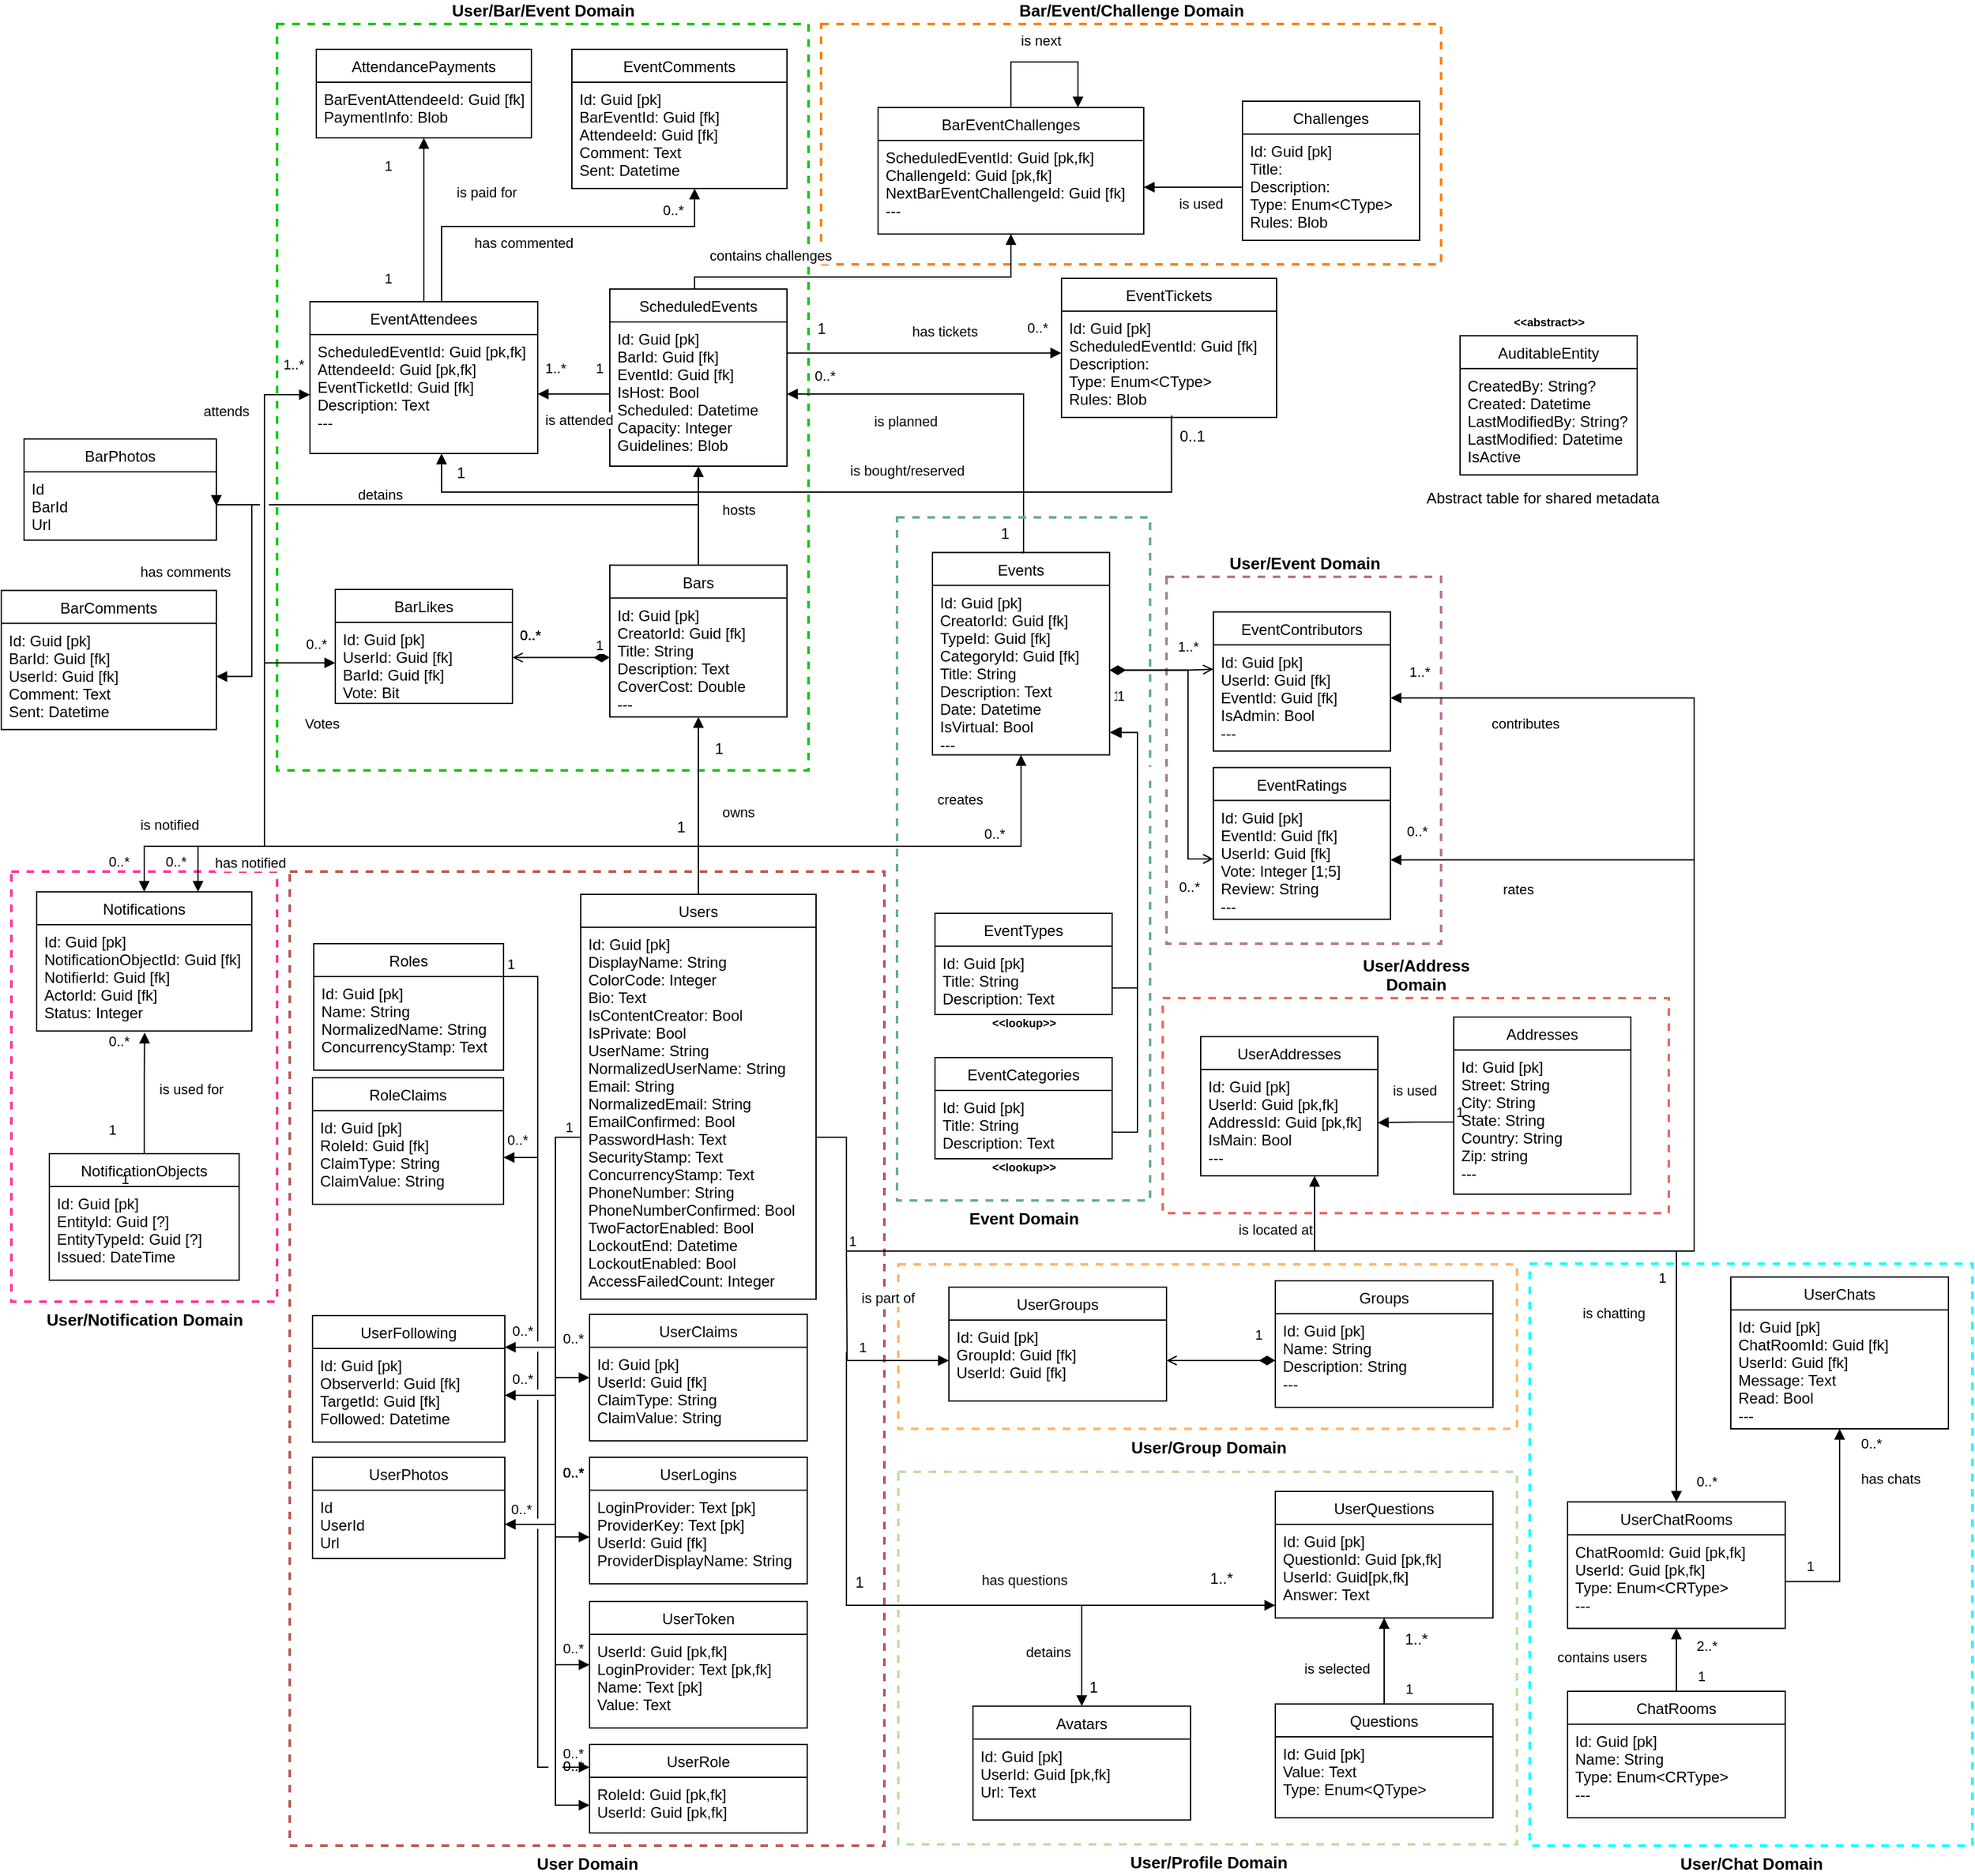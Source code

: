 <mxfile version="21.7.5" type="device">
  <diagram name="Page-1" id="86g745Wfbl-O8R3pguOT">
    <mxGraphModel dx="2177" dy="1869" grid="1" gridSize="10" guides="1" tooltips="1" connect="1" arrows="1" fold="1" page="1" pageScale="1" pageWidth="850" pageHeight="1100" math="0" shadow="0">
      <root>
        <mxCell id="0" />
        <mxCell id="1" parent="0" />
        <mxCell id="Jv3vF_V0TO5vuvSO7uis-94" value="" style="group" parent="1" vertex="1" connectable="0">
          <mxGeometry x="470" y="-470" width="490" height="190" as="geometry" />
        </mxCell>
        <mxCell id="Jv3vF_V0TO5vuvSO7uis-70" value="&lt;b&gt;&lt;font style=&quot;font-size: 13px;&quot;&gt;Bar/Event/Challenge Domain&lt;/font&gt;&lt;/b&gt;" style="verticalLabelPosition=top;verticalAlign=bottom;html=1;shape=mxgraph.basic.rect;fillColor2=none;strokeWidth=2;size=20;indent=5;fillColor=none;dashed=1;strokeColor=#FF8000;labelPosition=center;align=center;" parent="Jv3vF_V0TO5vuvSO7uis-94" vertex="1">
          <mxGeometry width="490" height="190" as="geometry" />
        </mxCell>
        <mxCell id="SCVJK3KLuOIWNItaOH2P-7" value="BarEventChallenges" style="swimlane;fontStyle=0;childLayout=stackLayout;horizontal=1;startSize=26;fillColor=none;horizontalStack=0;resizeParent=1;resizeParentMax=0;resizeLast=0;collapsible=1;marginBottom=0;" parent="Jv3vF_V0TO5vuvSO7uis-94" vertex="1">
          <mxGeometry x="45" y="66" width="210" height="100" as="geometry" />
        </mxCell>
        <mxCell id="SCVJK3KLuOIWNItaOH2P-8" value="ScheduledEventId: Guid [pk,fk]&#xa;ChallengeId: Guid [pk,fk]&#xa;NextBarEventChallengeId: Guid [fk]&#xa;---" style="text;strokeColor=none;fillColor=none;align=left;verticalAlign=top;spacingLeft=4;spacingRight=4;overflow=hidden;rotatable=0;points=[[0,0.5],[1,0.5]];portConstraint=eastwest;fontStyle=0" parent="SCVJK3KLuOIWNItaOH2P-7" vertex="1">
          <mxGeometry y="26" width="210" height="74" as="geometry" />
        </mxCell>
        <mxCell id="Jv3vF_V0TO5vuvSO7uis-59" value="is next" style="endArrow=block;endFill=1;html=1;align=left;verticalAlign=top;rounded=0;edgeStyle=orthogonalEdgeStyle;exitX=0.5;exitY=0;exitDx=0;exitDy=0;entryX=0.75;entryY=0;entryDx=0;entryDy=0;" parent="Jv3vF_V0TO5vuvSO7uis-94" source="SCVJK3KLuOIWNItaOH2P-7" target="SCVJK3KLuOIWNItaOH2P-7" edge="1">
          <mxGeometry x="-0.176" y="32" relative="1" as="geometry">
            <mxPoint x="-87" y="159.5" as="sourcePoint" />
            <mxPoint x="180" y="-40" as="targetPoint" />
            <mxPoint x="-10" y="2" as="offset" />
            <Array as="points">
              <mxPoint x="150" y="30" />
              <mxPoint x="203" y="30" />
              <mxPoint x="203" y="66" />
            </Array>
          </mxGeometry>
        </mxCell>
        <mxCell id="Jv3vF_V0TO5vuvSO7uis-60" value="Challenges" style="swimlane;fontStyle=0;childLayout=stackLayout;horizontal=1;startSize=26;fillColor=none;horizontalStack=0;resizeParent=1;resizeParentMax=0;resizeLast=0;collapsible=1;marginBottom=0;" parent="Jv3vF_V0TO5vuvSO7uis-94" vertex="1">
          <mxGeometry x="333" y="61" width="140" height="110" as="geometry" />
        </mxCell>
        <mxCell id="Jv3vF_V0TO5vuvSO7uis-61" value="Id: Guid [pk]&#xa;Title:&#xa;Description:&#xa;Type: Enum&lt;CType&gt;&#xa;Rules: Blob" style="text;strokeColor=none;fillColor=none;align=left;verticalAlign=top;spacingLeft=4;spacingRight=4;overflow=hidden;rotatable=0;points=[[0,0.5],[1,0.5]];portConstraint=eastwest;" parent="Jv3vF_V0TO5vuvSO7uis-60" vertex="1">
          <mxGeometry y="26" width="140" height="84" as="geometry" />
        </mxCell>
        <mxCell id="Jv3vF_V0TO5vuvSO7uis-64" value="is used" style="endArrow=block;endFill=1;html=1;align=left;verticalAlign=top;rounded=0;edgeStyle=orthogonalEdgeStyle;exitX=0;exitY=0.5;exitDx=0;exitDy=0;entryX=1;entryY=0.5;entryDx=0;entryDy=0;" parent="Jv3vF_V0TO5vuvSO7uis-94" source="Jv3vF_V0TO5vuvSO7uis-61" target="SCVJK3KLuOIWNItaOH2P-8" edge="1">
          <mxGeometry x="0.35" relative="1" as="geometry">
            <mxPoint x="-87" y="159.5" as="sourcePoint" />
            <mxPoint x="-89.971" y="70" as="targetPoint" />
            <mxPoint as="offset" />
            <Array as="points">
              <mxPoint x="300" y="129" />
              <mxPoint x="300" y="129" />
            </Array>
          </mxGeometry>
        </mxCell>
        <mxCell id="XM6h9YpIZATxUP8SM00X-3" value="detains" style="endArrow=block;endFill=1;html=1;align=left;verticalAlign=top;rounded=0;edgeStyle=orthogonalEdgeStyle;exitX=0.5;exitY=0;exitDx=0;exitDy=0;entryX=1;entryY=0.5;entryDx=0;entryDy=0;" parent="1" source="Jv3vF_V0TO5vuvSO7uis-29" target="XM6h9YpIZATxUP8SM00X-2" edge="1">
          <mxGeometry x="0.483" y="-21" relative="1" as="geometry">
            <mxPoint x="383" y="-32.25" as="sourcePoint" />
            <mxPoint x="383" y="-110.5" as="targetPoint" />
            <mxPoint as="offset" />
            <Array as="points">
              <mxPoint x="373" y="-90" />
              <mxPoint x="-8" y="-90" />
            </Array>
          </mxGeometry>
        </mxCell>
        <mxCell id="XM6h9YpIZATxUP8SM00X-4" value="0..*" style="edgeLabel;resizable=0;html=1;align=left;verticalAlign=bottom;labelBackgroundColor=none;" parent="XM6h9YpIZATxUP8SM00X-3" connectable="0" vertex="1">
          <mxGeometry x="-1" relative="1" as="geometry">
            <mxPoint x="-143" y="64" as="offset" />
          </mxGeometry>
        </mxCell>
        <mxCell id="XM6h9YpIZATxUP8SM00X-8" value="has comments" style="endArrow=block;endFill=1;html=1;align=left;verticalAlign=top;rounded=0;edgeStyle=orthogonalEdgeStyle;exitX=0.5;exitY=0;exitDx=0;exitDy=0;entryX=1;entryY=0.5;entryDx=0;entryDy=0;" parent="1" source="Jv3vF_V0TO5vuvSO7uis-29" target="XM6h9YpIZATxUP8SM00X-7" edge="1">
          <mxGeometry x="0.561" y="-90" relative="1" as="geometry">
            <mxPoint x="383.0" y="-32.25" as="sourcePoint" />
            <mxPoint x="2" y="-77" as="targetPoint" />
            <mxPoint as="offset" />
            <Array as="points">
              <mxPoint x="373" y="-90" />
              <mxPoint x="20" y="-90" />
              <mxPoint x="20" y="46" />
            </Array>
          </mxGeometry>
        </mxCell>
        <mxCell id="XM6h9YpIZATxUP8SM00X-9" value="0..*" style="edgeLabel;resizable=0;html=1;align=left;verticalAlign=bottom;labelBackgroundColor=none;" parent="XM6h9YpIZATxUP8SM00X-8" connectable="0" vertex="1">
          <mxGeometry x="-1" relative="1" as="geometry">
            <mxPoint x="-143" y="64" as="offset" />
          </mxGeometry>
        </mxCell>
        <mxCell id="XM6h9YpIZATxUP8SM00X-5" value="" style="verticalLabelPosition=bottom;verticalAlign=top;html=1;shape=mxgraph.basic.rect;fillColor2=none;strokeWidth=1;size=20;indent=0;strokeColor=#FFFFFF;fontSize=13;fontColor=none;fillColor=default;labelBackgroundColor=none;rotation=-90;" parent="1" vertex="1">
          <mxGeometry x="27.5" y="-93.5" width="5" height="6" as="geometry" />
        </mxCell>
        <mxCell id="Jv3vF_V0TO5vuvSO7uis-68" value="&lt;b&gt;&lt;font style=&quot;font-size: 13px;&quot;&gt;User/Bar/Event Domain&lt;/font&gt;&lt;/b&gt;" style="verticalLabelPosition=top;verticalAlign=bottom;html=1;shape=mxgraph.basic.rect;fillColor2=none;strokeWidth=2;size=20;indent=5;fillColor=none;dashed=1;strokeColor=#00CC00;labelPosition=center;align=center;" parent="1" vertex="1">
          <mxGeometry x="40" y="-470" width="420" height="590" as="geometry" />
        </mxCell>
        <mxCell id="Od3VSNHY1mwlP3BqkVsS-26" value="&lt;b&gt;&lt;font style=&quot;font-size: 13px;&quot;&gt;User/Notification Domain&lt;/font&gt;&lt;/b&gt;" style="verticalLabelPosition=bottom;verticalAlign=top;html=1;shape=mxgraph.basic.rect;fillColor2=none;strokeWidth=2;size=20;indent=5;fillColor=none;dashed=1;strokeColor=#FF3399;" parent="1" vertex="1">
          <mxGeometry x="-170" y="200" width="210" height="340" as="geometry" />
        </mxCell>
        <mxCell id="Jv3vF_V0TO5vuvSO7uis-88" value="&lt;b&gt;&lt;font style=&quot;font-size: 13px;&quot;&gt;User/Chat Domain&lt;/font&gt;&lt;/b&gt;" style="verticalLabelPosition=bottom;verticalAlign=top;html=1;shape=mxgraph.basic.rect;fillColor2=none;strokeWidth=2;size=20;indent=5;fillColor=none;dashed=1;strokeColor=#00FFFF;" parent="1" vertex="1">
          <mxGeometry x="1030" y="510" width="350" height="460" as="geometry" />
        </mxCell>
        <mxCell id="Ry0SFR-ulWNKBp2xeXXL-16" value="&lt;b&gt;&lt;font style=&quot;font-size: 13px;&quot;&gt;User/Event Domain&lt;/font&gt;&lt;/b&gt;" style="verticalLabelPosition=top;verticalAlign=bottom;html=1;shape=mxgraph.basic.rect;fillColor2=none;strokeWidth=2;size=20;indent=5;fillColor=none;dashed=1;strokeColor=#B5739D;labelPosition=center;align=center;" parent="1" vertex="1">
          <mxGeometry x="743" y="-33" width="217" height="290" as="geometry" />
        </mxCell>
        <mxCell id="Jv3vF_V0TO5vuvSO7uis-39" value="is planned" style="endArrow=block;endFill=1;html=1;align=left;verticalAlign=top;rounded=0;exitX=0.5;exitY=0;exitDx=0;exitDy=0;edgeStyle=orthogonalEdgeStyle;entryX=1;entryY=0.5;entryDx=0;entryDy=0;" parent="1" source="SCVJK3KLuOIWNItaOH2P-5" target="Jv3vF_V0TO5vuvSO7uis-35" edge="1">
          <mxGeometry x="0.574" y="8" relative="1" as="geometry">
            <mxPoint x="393" y="238" as="sourcePoint" />
            <mxPoint x="393" y="87.75" as="targetPoint" />
            <mxPoint as="offset" />
            <Array as="points">
              <mxPoint x="630" y="-52" />
              <mxPoint x="630" y="-177" />
            </Array>
          </mxGeometry>
        </mxCell>
        <mxCell id="SCVJK3KLuOIWNItaOH2P-25" value="contributes" style="endArrow=block;endFill=1;html=1;align=left;verticalAlign=top;rounded=0;exitX=1;exitY=0.5;exitDx=0;exitDy=0;edgeStyle=orthogonalEdgeStyle;entryX=1;entryY=0.5;entryDx=0;entryDy=0;" parent="1" source="SCVJK3KLuOIWNItaOH2P-2" target="SCVJK3KLuOIWNItaOH2P-20" edge="1">
          <mxGeometry x="0.895" y="7" relative="1" as="geometry">
            <mxPoint x="630" y="320" as="sourcePoint" />
            <mxPoint x="780" y="280" as="targetPoint" />
            <mxPoint as="offset" />
            <Array as="points">
              <mxPoint x="466" y="410" />
              <mxPoint x="490" y="410" />
              <mxPoint x="490" y="500" />
              <mxPoint x="1160" y="500" />
              <mxPoint x="1160" y="63" />
            </Array>
          </mxGeometry>
        </mxCell>
        <mxCell id="SCVJK3KLuOIWNItaOH2P-26" value="0..*" style="edgeLabel;resizable=0;html=1;align=left;verticalAlign=bottom;labelBackgroundColor=none;" parent="SCVJK3KLuOIWNItaOH2P-25" connectable="0" vertex="1">
          <mxGeometry x="-1" relative="1" as="geometry">
            <mxPoint x="-202" y="524" as="offset" />
          </mxGeometry>
        </mxCell>
        <mxCell id="pBTh1oQEXr2ShBcK82Eb-8" value="rates" style="endArrow=block;endFill=1;html=1;align=left;verticalAlign=top;rounded=0;exitX=1;exitY=0.5;exitDx=0;exitDy=0;entryX=1;entryY=0.5;entryDx=0;entryDy=0;edgeStyle=orthogonalEdgeStyle;" parent="1" source="SCVJK3KLuOIWNItaOH2P-2" target="SCVJK3KLuOIWNItaOH2P-88" edge="1">
          <mxGeometry x="0.871" y="10" relative="1" as="geometry">
            <mxPoint x="360" y="310" as="sourcePoint" />
            <mxPoint x="360" y="193" as="targetPoint" />
            <mxPoint as="offset" />
            <Array as="points">
              <mxPoint x="466" y="410" />
              <mxPoint x="490" y="410" />
              <mxPoint x="490" y="500" />
              <mxPoint x="1160" y="500" />
              <mxPoint x="1160" y="190" />
            </Array>
          </mxGeometry>
        </mxCell>
        <mxCell id="Jv3vF_V0TO5vuvSO7uis-27" value="&lt;span style=&quot;font-size: 13px;&quot;&gt;&lt;b&gt;User/Address &lt;br&gt;Domain&lt;/b&gt;&lt;/span&gt;" style="verticalLabelPosition=top;verticalAlign=bottom;html=1;shape=mxgraph.basic.rect;fillColor2=none;strokeWidth=2;size=20;indent=0;fillColor=none;dashed=1;strokeColor=#EA6B66;labelPosition=center;align=center;labelBackgroundColor=default;" parent="1" vertex="1">
          <mxGeometry x="740" y="300" width="400" height="170" as="geometry" />
        </mxCell>
        <mxCell id="Jv3vF_V0TO5vuvSO7uis-21" value="&lt;b&gt;&lt;font style=&quot;font-size: 13px;&quot;&gt;User/Profile Domain&lt;/font&gt;&lt;/b&gt;" style="verticalLabelPosition=bottom;verticalAlign=top;html=1;shape=mxgraph.basic.rect;fillColor2=none;strokeWidth=2;size=20;indent=5;fillColor=none;dashed=1;strokeColor=#B9E0A5;" parent="1" vertex="1">
          <mxGeometry x="531" y="674.5" width="489" height="294.5" as="geometry" />
        </mxCell>
        <mxCell id="nP8NbyYfEMxzrj2M6h-5-36" value="&lt;b&gt;&lt;font style=&quot;font-size: 13px;&quot;&gt;User/Group Domain&lt;/font&gt;&lt;/b&gt;" style="verticalLabelPosition=bottom;verticalAlign=top;html=1;shape=mxgraph.basic.rect;fillColor2=none;strokeWidth=2;size=20;indent=5;fillColor=none;dashed=1;strokeColor=#FFB570;" parent="1" vertex="1">
          <mxGeometry x="531" y="510.5" width="489" height="130" as="geometry" />
        </mxCell>
        <mxCell id="nP8NbyYfEMxzrj2M6h-5-13" value="" style="verticalLabelPosition=bottom;verticalAlign=top;html=1;shape=mxgraph.basic.rect;fillColor2=none;strokeWidth=1;size=3.5;indent=0;strokeColor=#FFFFFF;fontSize=13;fontColor=none;fillColor=default;labelBackgroundColor=none;" parent="1" vertex="1">
          <mxGeometry x="658" y="-194" width="10" height="7" as="geometry" />
        </mxCell>
        <mxCell id="SCVJK3KLuOIWNItaOH2P-47" value="&lt;b&gt;&lt;font style=&quot;font-size: 13px;&quot;&gt;User Domain&lt;/font&gt;&lt;/b&gt;" style="verticalLabelPosition=bottom;verticalAlign=top;html=1;shape=mxgraph.basic.rect;fillColor2=none;strokeWidth=2;size=20;indent=5;fillColor=none;dashed=1;strokeColor=#b85450;" parent="1" vertex="1">
          <mxGeometry x="50" y="200" width="470" height="770" as="geometry" />
        </mxCell>
        <mxCell id="SCVJK3KLuOIWNItaOH2P-81" value="&lt;b&gt;&lt;font style=&quot;font-size: 13px;&quot;&gt;Event Domain&lt;/font&gt;&lt;/b&gt;" style="verticalLabelPosition=bottom;verticalAlign=top;html=1;shape=mxgraph.basic.rect;fillColor2=none;strokeWidth=2;size=20;indent=5;fillColor=none;dashed=1;strokeColor=#67AB9F;labelPosition=center;align=center;" parent="1" vertex="1">
          <mxGeometry x="530" y="-80" width="200" height="540" as="geometry" />
        </mxCell>
        <mxCell id="Ry0SFR-ulWNKBp2xeXXL-3" value="1" style="endArrow=open;html=1;endSize=6;startArrow=diamondThin;startSize=10;startFill=1;align=left;verticalAlign=bottom;rounded=0;exitX=0;exitY=0.5;exitDx=0;exitDy=0;edgeStyle=orthogonalEdgeStyle;entryX=1.001;entryY=0.435;entryDx=0;entryDy=0;entryPerimeter=0;" parent="1" source="Jv3vF_V0TO5vuvSO7uis-30" target="Ry0SFR-ulWNKBp2xeXXL-2" edge="1">
          <mxGeometry x="-0.662" y="-1" relative="1" as="geometry">
            <mxPoint x="708" y="166" as="sourcePoint" />
            <mxPoint x="700" y="-220" as="targetPoint" />
            <Array as="points">
              <mxPoint x="303" y="30" />
              <mxPoint x="226" y="30" />
            </Array>
            <mxPoint as="offset" />
          </mxGeometry>
        </mxCell>
        <mxCell id="SCVJK3KLuOIWNItaOH2P-75" value="RoleClaims" style="swimlane;fontStyle=0;childLayout=stackLayout;horizontal=1;startSize=26;fillColor=none;horizontalStack=0;resizeParent=1;resizeParentMax=0;resizeLast=0;collapsible=1;marginBottom=0;labelBackgroundColor=none;" parent="1" vertex="1">
          <mxGeometry x="68" y="363" width="151" height="100" as="geometry" />
        </mxCell>
        <mxCell id="SCVJK3KLuOIWNItaOH2P-76" value="Id: Guid [pk]&#xa;RoleId: Guid [fk]&#xa;ClaimType: String&#xa;ClaimValue: String" style="text;strokeColor=none;fillColor=none;align=left;verticalAlign=top;spacingLeft=4;spacingRight=4;overflow=hidden;rotatable=0;points=[[0,0.5],[1,0.5]];portConstraint=eastwest;labelBackgroundColor=none;" parent="SCVJK3KLuOIWNItaOH2P-75" vertex="1">
          <mxGeometry y="26" width="151" height="74" as="geometry" />
        </mxCell>
        <mxCell id="SCVJK3KLuOIWNItaOH2P-72" value="" style="endArrow=block;endFill=1;html=1;edgeStyle=orthogonalEdgeStyle;align=left;verticalAlign=top;rounded=0;startSize=8;endSize=6;entryX=0;entryY=0.25;entryDx=0;entryDy=0;labelBackgroundColor=none;" parent="1" source="SCVJK3KLuOIWNItaOH2P-49" target="SCVJK3KLuOIWNItaOH2P-51" edge="1">
          <mxGeometry x="0.35" y="-86" relative="1" as="geometry">
            <mxPoint x="346" y="457" as="sourcePoint" />
            <mxPoint x="506" y="457" as="targetPoint" />
            <Array as="points">
              <mxPoint x="246" y="283" />
              <mxPoint x="246" y="908" />
              <mxPoint x="287" y="908" />
            </Array>
            <mxPoint as="offset" />
          </mxGeometry>
        </mxCell>
        <mxCell id="SCVJK3KLuOIWNItaOH2P-73" value="1" style="edgeLabel;resizable=0;html=1;align=left;verticalAlign=bottom;dashed=1;strokeWidth=2;fillColor=none;labelBackgroundColor=none;" parent="SCVJK3KLuOIWNItaOH2P-72" connectable="0" vertex="1">
          <mxGeometry x="-1" relative="1" as="geometry">
            <mxPoint x="1" y="-2" as="offset" />
          </mxGeometry>
        </mxCell>
        <mxCell id="SCVJK3KLuOIWNItaOH2P-133" value="" style="verticalLabelPosition=bottom;verticalAlign=top;html=1;shape=mxgraph.basic.rect;fillColor2=none;strokeWidth=1;size=20;indent=0;strokeColor=#FFFFFF;fontSize=13;fontColor=none;fillColor=default;labelBackgroundColor=none;" parent="1" vertex="1">
          <mxGeometry x="241" y="610" width="10" height="7" as="geometry" />
        </mxCell>
        <mxCell id="SCVJK3KLuOIWNItaOH2P-132" value="" style="verticalLabelPosition=bottom;verticalAlign=top;html=1;shape=mxgraph.basic.rect;fillColor2=none;strokeWidth=1;size=20;indent=100;strokeColor=#FFFFFF;fontSize=13;fontColor=none;fillColor=default;labelBackgroundColor=none;" parent="1" vertex="1">
          <mxGeometry x="255" y="904" width="10" height="7" as="geometry" />
        </mxCell>
        <mxCell id="SCVJK3KLuOIWNItaOH2P-127" value="" style="verticalLabelPosition=bottom;verticalAlign=top;html=1;shape=mxgraph.basic.rect;fillColor2=none;strokeWidth=1;size=20;indent=5;strokeColor=#FFFFFF;fontSize=13;fontColor=none;fillColor=default;labelBackgroundColor=none;" parent="1" vertex="1">
          <mxGeometry x="252" y="931.5" width="10" height="15.5" as="geometry" />
        </mxCell>
        <mxCell id="SCVJK3KLuOIWNItaOH2P-124" value="" style="verticalLabelPosition=bottom;verticalAlign=top;html=1;shape=mxgraph.basic.rect;fillColor2=none;strokeWidth=1;size=0;indent=5;strokeColor=#FFFFFF;fontSize=13;fontColor=none;fillColor=default;labelBackgroundColor=none;" parent="1" vertex="1">
          <mxGeometry x="256" y="931.5" width="10" height="10.5" as="geometry" />
        </mxCell>
        <mxCell id="SCVJK3KLuOIWNItaOH2P-1" value="Users" style="swimlane;fontStyle=0;childLayout=stackLayout;horizontal=1;startSize=26;fillColor=none;horizontalStack=0;resizeParent=1;resizeParentMax=0;resizeLast=0;collapsible=1;marginBottom=0;labelBackgroundColor=none;" parent="1" vertex="1">
          <mxGeometry x="280" y="218" width="186" height="320" as="geometry" />
        </mxCell>
        <mxCell id="SCVJK3KLuOIWNItaOH2P-2" value="Id: Guid [pk]&#xa;DisplayName: String&#xa;ColorCode: Integer&#xa;Bio: Text&#xa;IsContentCreator: Bool&#xa;IsPrivate: Bool&#xa;UserName: String&#xa;NormalizedUserName: String&#xa;Email: String&#xa;NormalizedEmail: String&#xa;EmailConfirmed: Bool&#xa;PasswordHash: Text&#xa;SecurityStamp: Text&#xa;ConcurrencyStamp: Text&#xa;PhoneNumber: String&#xa;PhoneNumberConfirmed: Bool&#xa;TwoFactorEnabled: Bool&#xa;LockoutEnd: Datetime&#xa;LockoutEnabled: Bool&#xa;AccessFailedCount: Integer " style="text;strokeColor=none;fillColor=none;align=left;verticalAlign=top;spacingLeft=4;spacingRight=4;overflow=hidden;rotatable=0;points=[[0,0.5],[1,0.5]];portConstraint=eastwest;labelBackgroundColor=none;" parent="SCVJK3KLuOIWNItaOH2P-1" vertex="1">
          <mxGeometry y="26" width="186" height="294" as="geometry" />
        </mxCell>
        <mxCell id="SCVJK3KLuOIWNItaOH2P-5" value="Events" style="swimlane;fontStyle=0;childLayout=stackLayout;horizontal=1;startSize=26;fillColor=none;horizontalStack=0;resizeParent=1;resizeParentMax=0;resizeLast=0;collapsible=1;marginBottom=0;" parent="1" vertex="1">
          <mxGeometry x="558" y="-52.25" width="140" height="160" as="geometry" />
        </mxCell>
        <mxCell id="SCVJK3KLuOIWNItaOH2P-6" value="Id: Guid [pk]&#xa;CreatorId: Guid [fk]&#xa;TypeId: Guid [fk]&#xa;CategoryId: Guid [fk]&#xa;Title: String&#xa;Description: Text&#xa;Date: Datetime&#xa;IsVirtual: Bool&#xa;---&#xa;" style="text;strokeColor=none;fillColor=none;align=left;verticalAlign=top;spacingLeft=4;spacingRight=4;overflow=hidden;rotatable=0;points=[[0,0.5],[1,0.5]];portConstraint=eastwest;" parent="SCVJK3KLuOIWNItaOH2P-5" vertex="1">
          <mxGeometry y="26" width="140" height="134" as="geometry" />
        </mxCell>
        <mxCell id="SCVJK3KLuOIWNItaOH2P-16" value="creates" style="endArrow=block;endFill=1;html=1;align=left;verticalAlign=top;rounded=0;exitX=0.5;exitY=0;exitDx=0;exitDy=0;edgeStyle=orthogonalEdgeStyle;entryX=0.5;entryY=1;entryDx=0;entryDy=0;" parent="1" source="SCVJK3KLuOIWNItaOH2P-1" target="SCVJK3KLuOIWNItaOH2P-5" edge="1">
          <mxGeometry x="0.232" y="50" relative="1" as="geometry">
            <mxPoint x="570" y="166" as="sourcePoint" />
            <mxPoint x="630" y="190" as="targetPoint" />
            <mxPoint as="offset" />
            <Array as="points">
              <mxPoint x="373" y="180" />
              <mxPoint x="628" y="180" />
            </Array>
          </mxGeometry>
        </mxCell>
        <mxCell id="SCVJK3KLuOIWNItaOH2P-17" value="0..*" style="edgeLabel;resizable=0;html=1;align=left;verticalAlign=bottom;labelBackgroundColor=none;" parent="SCVJK3KLuOIWNItaOH2P-16" connectable="0" vertex="1">
          <mxGeometry x="-1" relative="1" as="geometry">
            <mxPoint x="-109" y="465" as="offset" />
          </mxGeometry>
        </mxCell>
        <mxCell id="SCVJK3KLuOIWNItaOH2P-18" value="0..*" style="edgeLabel;resizable=0;html=1;align=left;verticalAlign=bottom;labelBackgroundColor=none;" parent="1" connectable="0" vertex="1">
          <mxGeometry x="425" y="320" as="geometry">
            <mxPoint x="172" y="-142" as="offset" />
          </mxGeometry>
        </mxCell>
        <mxCell id="SCVJK3KLuOIWNItaOH2P-19" value="EventContributors" style="swimlane;fontStyle=0;childLayout=stackLayout;horizontal=1;startSize=26;fillColor=none;horizontalStack=0;resizeParent=1;resizeParentMax=0;resizeLast=0;collapsible=1;marginBottom=0;" parent="1" vertex="1">
          <mxGeometry x="780" y="-5.25" width="140" height="110" as="geometry" />
        </mxCell>
        <mxCell id="SCVJK3KLuOIWNItaOH2P-20" value="Id: Guid [pk]&#xa;UserId: Guid [fk]&#xa;EventId: Guid [fk]&#xa;IsAdmin: Bool&#xa;---" style="text;strokeColor=none;fillColor=none;align=left;verticalAlign=top;spacingLeft=4;spacingRight=4;overflow=hidden;rotatable=0;points=[[0,0.5],[1,0.5]];portConstraint=eastwest;" parent="SCVJK3KLuOIWNItaOH2P-19" vertex="1">
          <mxGeometry y="26" width="140" height="84" as="geometry" />
        </mxCell>
        <mxCell id="SCVJK3KLuOIWNItaOH2P-49" value="Roles" style="swimlane;fontStyle=0;childLayout=stackLayout;horizontal=1;startSize=26;fillColor=none;horizontalStack=0;resizeParent=1;resizeParentMax=0;resizeLast=0;collapsible=1;marginBottom=0;labelBackgroundColor=none;" parent="1" vertex="1">
          <mxGeometry x="69" y="257" width="150" height="100" as="geometry" />
        </mxCell>
        <mxCell id="SCVJK3KLuOIWNItaOH2P-50" value="Id: Guid [pk]&#xa;Name: String&#xa;NormalizedName: String&#xa;ConcurrencyStamp: Text" style="text;strokeColor=none;fillColor=none;align=left;verticalAlign=top;spacingLeft=4;spacingRight=4;overflow=hidden;rotatable=0;points=[[0,0.5],[1,0.5]];portConstraint=eastwest;labelBackgroundColor=none;" parent="SCVJK3KLuOIWNItaOH2P-49" vertex="1">
          <mxGeometry y="26" width="150" height="74" as="geometry" />
        </mxCell>
        <mxCell id="SCVJK3KLuOIWNItaOH2P-51" value="UserRole" style="swimlane;fontStyle=0;childLayout=stackLayout;horizontal=1;startSize=26;fillColor=none;horizontalStack=0;resizeParent=1;resizeParentMax=0;resizeLast=0;collapsible=1;marginBottom=0;labelBackgroundColor=none;" parent="1" vertex="1">
          <mxGeometry x="287" y="890" width="172" height="70" as="geometry" />
        </mxCell>
        <mxCell id="SCVJK3KLuOIWNItaOH2P-52" value="RoleId: Guid [pk,fk]&#xa;UserId: Guid [pk,fk]" style="text;strokeColor=none;fillColor=none;align=left;verticalAlign=top;spacingLeft=4;spacingRight=4;overflow=hidden;rotatable=0;points=[[0,0.5],[1,0.5]];portConstraint=eastwest;labelBackgroundColor=none;" parent="SCVJK3KLuOIWNItaOH2P-51" vertex="1">
          <mxGeometry y="26" width="172" height="44" as="geometry" />
        </mxCell>
        <mxCell id="SCVJK3KLuOIWNItaOH2P-53" value="UserClaims" style="swimlane;fontStyle=0;childLayout=stackLayout;horizontal=1;startSize=26;fillColor=none;horizontalStack=0;resizeParent=1;resizeParentMax=0;resizeLast=0;collapsible=1;marginBottom=0;labelBackgroundColor=none;" parent="1" vertex="1">
          <mxGeometry x="287" y="550" width="172" height="100" as="geometry" />
        </mxCell>
        <mxCell id="SCVJK3KLuOIWNItaOH2P-54" value="Id: Guid [pk]&#xa;UserId: Guid [fk]&#xa;ClaimType: String&#xa;ClaimValue: String" style="text;strokeColor=none;fillColor=none;align=left;verticalAlign=top;spacingLeft=4;spacingRight=4;overflow=hidden;rotatable=0;points=[[0,0.5],[1,0.5]];portConstraint=eastwest;labelBackgroundColor=none;" parent="SCVJK3KLuOIWNItaOH2P-53" vertex="1">
          <mxGeometry y="26" width="172" height="74" as="geometry" />
        </mxCell>
        <mxCell id="SCVJK3KLuOIWNItaOH2P-55" value="UserToken" style="swimlane;fontStyle=0;childLayout=stackLayout;horizontal=1;startSize=26;fillColor=none;horizontalStack=0;resizeParent=1;resizeParentMax=0;resizeLast=0;collapsible=1;marginBottom=0;labelBackgroundColor=none;" parent="1" vertex="1">
          <mxGeometry x="287" y="777" width="172" height="100" as="geometry" />
        </mxCell>
        <mxCell id="SCVJK3KLuOIWNItaOH2P-56" value="UserId: Guid [pk,fk]&#xa;LoginProvider: Text [pk,fk]&#xa;Name: Text [pk]&#xa;Value: Text" style="text;strokeColor=none;fillColor=none;align=left;verticalAlign=top;spacingLeft=4;spacingRight=4;overflow=hidden;rotatable=0;points=[[0,0.5],[1,0.5]];portConstraint=eastwest;labelBackgroundColor=none;" parent="SCVJK3KLuOIWNItaOH2P-55" vertex="1">
          <mxGeometry y="26" width="172" height="74" as="geometry" />
        </mxCell>
        <mxCell id="SCVJK3KLuOIWNItaOH2P-57" value="UserLogins" style="swimlane;fontStyle=0;childLayout=stackLayout;horizontal=1;startSize=26;fillColor=none;horizontalStack=0;resizeParent=1;resizeParentMax=0;resizeLast=0;collapsible=1;marginBottom=0;labelBackgroundColor=none;" parent="1" vertex="1">
          <mxGeometry x="287" y="663" width="172" height="100" as="geometry" />
        </mxCell>
        <mxCell id="SCVJK3KLuOIWNItaOH2P-58" value="LoginProvider: Text [pk]&#xa;ProviderKey: Text [pk]&#xa;UserId: Guid [fk]&#xa;ProviderDisplayName: String" style="text;strokeColor=none;fillColor=none;align=left;verticalAlign=top;spacingLeft=4;spacingRight=4;overflow=hidden;rotatable=0;points=[[0,0.5],[1,0.5]];portConstraint=eastwest;labelBackgroundColor=none;" parent="SCVJK3KLuOIWNItaOH2P-57" vertex="1">
          <mxGeometry y="26" width="172" height="74" as="geometry" />
        </mxCell>
        <mxCell id="SCVJK3KLuOIWNItaOH2P-62" value="name" style="endArrow=block;endFill=1;html=1;edgeStyle=orthogonalEdgeStyle;align=left;verticalAlign=top;rounded=0;startSize=8;endSize=6;entryX=0;entryY=0.5;entryDx=0;entryDy=0;fontColor=none;noLabel=1;labelBackgroundColor=none;" parent="1" target="SCVJK3KLuOIWNItaOH2P-58" edge="1">
          <mxGeometry x="-1" y="97" relative="1" as="geometry">
            <mxPoint x="280" y="410" as="sourcePoint" />
            <mxPoint x="506" y="457" as="targetPoint" />
            <Array as="points">
              <mxPoint x="260" y="410" />
              <mxPoint x="260" y="726" />
            </Array>
            <mxPoint x="80" y="-43" as="offset" />
          </mxGeometry>
        </mxCell>
        <mxCell id="SCVJK3KLuOIWNItaOH2P-64" value="name" style="endArrow=block;endFill=1;html=1;edgeStyle=orthogonalEdgeStyle;align=left;verticalAlign=top;rounded=0;startSize=8;endSize=6;entryX=0;entryY=0.5;entryDx=0;entryDy=0;fontColor=none;noLabel=1;labelBackgroundColor=none;" parent="1" target="SCVJK3KLuOIWNItaOH2P-55" edge="1">
          <mxGeometry x="-1" y="88" relative="1" as="geometry">
            <mxPoint x="280" y="410" as="sourcePoint" />
            <mxPoint x="296" y="452" as="targetPoint" />
            <Array as="points">
              <mxPoint x="260" y="410" />
              <mxPoint x="260" y="827" />
            </Array>
            <mxPoint x="70" y="-34" as="offset" />
          </mxGeometry>
        </mxCell>
        <mxCell id="SCVJK3KLuOIWNItaOH2P-70" value="" style="endArrow=block;endFill=1;html=1;edgeStyle=orthogonalEdgeStyle;align=left;verticalAlign=top;rounded=0;startSize=8;endSize=6;labelBackgroundColor=none;entryX=0;entryY=0.5;entryDx=0;entryDy=0;" parent="1" target="SCVJK3KLuOIWNItaOH2P-53" edge="1">
          <mxGeometry x="-0.427" y="-50" relative="1" as="geometry">
            <mxPoint x="280" y="410" as="sourcePoint" />
            <mxPoint x="280" y="600" as="targetPoint" />
            <Array as="points">
              <mxPoint x="260" y="410" />
              <mxPoint x="260" y="600" />
            </Array>
            <mxPoint as="offset" />
          </mxGeometry>
        </mxCell>
        <mxCell id="SCVJK3KLuOIWNItaOH2P-74" value="0..*" style="edgeLabel;resizable=0;html=1;align=left;verticalAlign=bottom;dashed=1;strokeWidth=2;fillColor=none;labelBackgroundColor=none;" parent="1" connectable="0" vertex="1">
          <mxGeometry x="264" y="822" as="geometry" />
        </mxCell>
        <mxCell id="SCVJK3KLuOIWNItaOH2P-77" value="" style="endArrow=block;endFill=1;html=1;edgeStyle=orthogonalEdgeStyle;align=left;verticalAlign=top;rounded=0;startSize=8;endSize=6;exitX=1;exitY=0.5;exitDx=0;exitDy=0;labelBackgroundColor=none;entryX=1;entryY=0.5;entryDx=0;entryDy=0;" parent="1" target="SCVJK3KLuOIWNItaOH2P-76" edge="1">
          <mxGeometry x="-0.25" y="-30" relative="1" as="geometry">
            <mxPoint x="226" y="283" as="sourcePoint" />
            <mxPoint x="226" y="387" as="targetPoint" />
            <Array as="points">
              <mxPoint x="246" y="283" />
              <mxPoint x="246" y="426" />
            </Array>
            <mxPoint as="offset" />
          </mxGeometry>
        </mxCell>
        <mxCell id="SCVJK3KLuOIWNItaOH2P-80" value="0..*" style="edgeLabel;resizable=0;html=1;align=left;verticalAlign=bottom;labelBackgroundColor=none;" parent="1" connectable="0" vertex="1">
          <mxGeometry x="333" y="581" as="geometry">
            <mxPoint x="-113" y="-161" as="offset" />
          </mxGeometry>
        </mxCell>
        <mxCell id="SCVJK3KLuOIWNItaOH2P-82" value="0..*" style="edgeLabel;resizable=0;html=1;align=left;verticalAlign=bottom;dashed=1;strokeWidth=2;fillColor=none;labelBackgroundColor=none;" parent="1" connectable="0" vertex="1">
          <mxGeometry x="223" y="712" as="geometry" />
        </mxCell>
        <mxCell id="SCVJK3KLuOIWNItaOH2P-87" value="EventRatings" style="swimlane;fontStyle=0;childLayout=stackLayout;horizontal=1;startSize=26;fillColor=none;horizontalStack=0;resizeParent=1;resizeParentMax=0;resizeLast=0;collapsible=1;marginBottom=0;" parent="1" vertex="1">
          <mxGeometry x="780" y="117.75" width="140" height="120" as="geometry" />
        </mxCell>
        <mxCell id="SCVJK3KLuOIWNItaOH2P-88" value="Id: Guid [pk]&#xa;EventId: Guid [fk]&#xa;UserId: Guid [fk]&#xa;Vote: Integer [1;5]&#xa;Review: String&#xa;---&#xa;" style="text;strokeColor=none;fillColor=none;align=left;verticalAlign=top;spacingLeft=4;spacingRight=4;overflow=hidden;rotatable=0;points=[[0,0.5],[1,0.5]];portConstraint=eastwest;" parent="SCVJK3KLuOIWNItaOH2P-87" vertex="1">
          <mxGeometry y="26" width="140" height="94" as="geometry" />
        </mxCell>
        <mxCell id="SCVJK3KLuOIWNItaOH2P-103" value="UserPhotos" style="swimlane;fontStyle=0;childLayout=stackLayout;horizontal=1;startSize=26;fillColor=none;horizontalStack=0;resizeParent=1;resizeParentMax=0;resizeLast=0;collapsible=1;marginBottom=0;labelBackgroundColor=none;" parent="1" vertex="1">
          <mxGeometry x="68" y="663" width="152" height="80" as="geometry" />
        </mxCell>
        <mxCell id="SCVJK3KLuOIWNItaOH2P-104" value="Id&#xa;UserId&#xa;Url" style="text;strokeColor=none;fillColor=none;align=left;verticalAlign=top;spacingLeft=4;spacingRight=4;overflow=hidden;rotatable=0;points=[[0,0.5],[1,0.5]];portConstraint=eastwest;labelBackgroundColor=none;" parent="SCVJK3KLuOIWNItaOH2P-103" vertex="1">
          <mxGeometry y="26" width="152" height="54" as="geometry" />
        </mxCell>
        <mxCell id="SCVJK3KLuOIWNItaOH2P-109" value="name" style="endArrow=block;endFill=1;html=1;edgeStyle=orthogonalEdgeStyle;align=left;verticalAlign=top;rounded=0;startSize=8;endSize=6;entryX=0;entryY=0.5;entryDx=0;entryDy=0;fontColor=none;noLabel=1;labelBackgroundColor=none;" parent="1" target="SCVJK3KLuOIWNItaOH2P-52" edge="1">
          <mxGeometry x="-1" y="67" relative="1" as="geometry">
            <mxPoint x="280" y="410" as="sourcePoint" />
            <mxPoint x="295.02" y="622.018" as="targetPoint" />
            <Array as="points">
              <mxPoint x="260" y="410" />
              <mxPoint x="260" y="938" />
            </Array>
            <mxPoint x="40" y="-13" as="offset" />
          </mxGeometry>
        </mxCell>
        <mxCell id="SCVJK3KLuOIWNItaOH2P-110" value="1" style="edgeLabel;resizable=0;html=1;align=left;verticalAlign=bottom;dashed=1;strokeWidth=2;fillColor=none;labelBackgroundColor=none;" parent="SCVJK3KLuOIWNItaOH2P-109" connectable="0" vertex="1">
          <mxGeometry x="-1" relative="1" as="geometry">
            <mxPoint x="-14" as="offset" />
          </mxGeometry>
        </mxCell>
        <mxCell id="SCVJK3KLuOIWNItaOH2P-114" value="0..*" style="edgeLabel;resizable=0;html=1;align=left;verticalAlign=bottom;dashed=1;strokeWidth=2;fillColor=none;labelBackgroundColor=none;" parent="1" connectable="0" vertex="1">
          <mxGeometry x="260" y="848" as="geometry">
            <mxPoint x="4" y="57" as="offset" />
          </mxGeometry>
        </mxCell>
        <mxCell id="SCVJK3KLuOIWNItaOH2P-115" value="EventComments" style="swimlane;fontStyle=0;childLayout=stackLayout;horizontal=1;startSize=26;fillColor=none;horizontalStack=0;resizeParent=1;resizeParentMax=0;resizeLast=0;collapsible=1;marginBottom=0;" parent="1" vertex="1">
          <mxGeometry x="273" y="-450" width="170" height="110" as="geometry" />
        </mxCell>
        <mxCell id="SCVJK3KLuOIWNItaOH2P-116" value="Id: Guid [pk]&#xa;BarEventId: Guid [fk]&#xa;AttendeeId: Guid [fk]&#xa;Comment: Text&#xa;Sent: Datetime" style="text;strokeColor=none;fillColor=none;align=left;verticalAlign=top;spacingLeft=4;spacingRight=4;overflow=hidden;rotatable=0;points=[[0,0.5],[1,0.5]];portConstraint=eastwest;" parent="SCVJK3KLuOIWNItaOH2P-115" vertex="1">
          <mxGeometry y="26" width="170" height="84" as="geometry" />
        </mxCell>
        <mxCell id="SCVJK3KLuOIWNItaOH2P-128" value="UserFollowing" style="swimlane;fontStyle=0;childLayout=stackLayout;horizontal=1;startSize=26;fillColor=none;horizontalStack=0;resizeParent=1;resizeParentMax=0;resizeLast=0;collapsible=1;marginBottom=0;labelBackgroundColor=none;" parent="1" vertex="1">
          <mxGeometry x="68" y="551" width="152" height="100" as="geometry" />
        </mxCell>
        <mxCell id="SCVJK3KLuOIWNItaOH2P-129" value="Id: Guid [pk]&#xa;ObserverId: Guid [fk]&#xa;TargetId: Guid [fk]&#xa;Followed: Datetime" style="text;strokeColor=none;fillColor=none;align=left;verticalAlign=top;spacingLeft=4;spacingRight=4;overflow=hidden;rotatable=0;points=[[0,0.5],[1,0.5]];portConstraint=eastwest;labelBackgroundColor=none;" parent="SCVJK3KLuOIWNItaOH2P-128" vertex="1">
          <mxGeometry y="26" width="152" height="74" as="geometry" />
        </mxCell>
        <mxCell id="SCVJK3KLuOIWNItaOH2P-131" value="name" style="endArrow=block;endFill=1;html=1;edgeStyle=orthogonalEdgeStyle;align=left;verticalAlign=top;rounded=0;startSize=8;endSize=6;fontColor=none;noLabel=1;entryX=1;entryY=0.5;entryDx=0;entryDy=0;labelBackgroundColor=none;" parent="1" target="SCVJK3KLuOIWNItaOH2P-129" edge="1">
          <mxGeometry x="-1" y="97" relative="1" as="geometry">
            <mxPoint x="280" y="410" as="sourcePoint" />
            <mxPoint x="216" y="507" as="targetPoint" />
            <Array as="points">
              <mxPoint x="260" y="410" />
              <mxPoint x="260" y="614" />
            </Array>
            <mxPoint x="80" y="-43" as="offset" />
          </mxGeometry>
        </mxCell>
        <mxCell id="pBTh1oQEXr2ShBcK82Eb-6" value="AttendancePayments" style="swimlane;fontStyle=0;childLayout=stackLayout;horizontal=1;startSize=26;fillColor=none;horizontalStack=0;resizeParent=1;resizeParentMax=0;resizeLast=0;collapsible=1;marginBottom=0;" parent="1" vertex="1">
          <mxGeometry x="71" y="-450" width="170" height="70" as="geometry" />
        </mxCell>
        <mxCell id="pBTh1oQEXr2ShBcK82Eb-7" value="BarEventAttendeeId: Guid [fk]&#xa;PaymentInfo: Blob" style="text;strokeColor=none;fillColor=none;align=left;verticalAlign=top;spacingLeft=4;spacingRight=4;overflow=hidden;rotatable=0;points=[[0,0.5],[1,0.5]];portConstraint=eastwest;" parent="pBTh1oQEXr2ShBcK82Eb-6" vertex="1">
          <mxGeometry y="26" width="170" height="44" as="geometry" />
        </mxCell>
        <mxCell id="pBTh1oQEXr2ShBcK82Eb-11" value="0..*" style="edgeLabel;resizable=0;html=1;align=left;verticalAlign=bottom;" parent="1" connectable="0" vertex="1">
          <mxGeometry x="880" y="271.5" as="geometry">
            <mxPoint x="51" y="-95" as="offset" />
          </mxGeometry>
        </mxCell>
        <mxCell id="Ry0SFR-ulWNKBp2xeXXL-6" value="" style="verticalLabelPosition=bottom;verticalAlign=top;html=1;shape=mxgraph.basic.rect;fillColor2=none;strokeWidth=1;size=20;indent=5;strokeColor=#FFFFFF;fontSize=13;fontColor=none;fillColor=default;rotation=90;" parent="1" vertex="1">
          <mxGeometry x="725.75" y="117.75" width="10" height="10" as="geometry" />
        </mxCell>
        <mxCell id="Ry0SFR-ulWNKBp2xeXXL-1" value="BarLikes" style="swimlane;fontStyle=0;childLayout=stackLayout;horizontal=1;startSize=26;fillColor=none;horizontalStack=0;resizeParent=1;resizeParentMax=0;resizeLast=0;collapsible=1;marginBottom=0;" parent="1" vertex="1">
          <mxGeometry x="86" y="-23" width="140" height="90" as="geometry" />
        </mxCell>
        <mxCell id="Ry0SFR-ulWNKBp2xeXXL-2" value="Id: Guid [pk]&#xa;UserId: Guid [fk]&#xa;BarId: Guid [fk]&#xa;Vote: Bit" style="text;strokeColor=none;fillColor=none;align=left;verticalAlign=top;spacingLeft=4;spacingRight=4;overflow=hidden;rotatable=0;points=[[0,0.5],[1,0.5]];portConstraint=eastwest;" parent="Ry0SFR-ulWNKBp2xeXXL-1" vertex="1">
          <mxGeometry y="26" width="140" height="64" as="geometry" />
        </mxCell>
        <mxCell id="Ry0SFR-ulWNKBp2xeXXL-4" value="0..*" style="edgeLabel;resizable=0;html=1;align=left;verticalAlign=bottom;" parent="1" connectable="0" vertex="1">
          <mxGeometry x="470" y="-230" as="geometry">
            <mxPoint x="-7" y="46" as="offset" />
          </mxGeometry>
        </mxCell>
        <mxCell id="Ry0SFR-ulWNKBp2xeXXL-12" value="0..*" style="edgeLabel;resizable=0;html=1;align=left;verticalAlign=bottom;" parent="1" connectable="0" vertex="1">
          <mxGeometry x="490" y="-100" as="geometry">
            <mxPoint x="-429" y="128" as="offset" />
          </mxGeometry>
        </mxCell>
        <mxCell id="Ry0SFR-ulWNKBp2xeXXL-21" value="0..*" style="edgeLabel;resizable=0;html=1;align=left;verticalAlign=bottom;labelBackgroundColor=none;" parent="1" connectable="0" vertex="1">
          <mxGeometry x="337" y="770" as="geometry">
            <mxPoint x="-113" y="-161" as="offset" />
          </mxGeometry>
        </mxCell>
        <mxCell id="Ry0SFR-ulWNKBp2xeXXL-22" value="0..*" style="edgeLabel;resizable=0;html=1;align=left;verticalAlign=bottom;labelBackgroundColor=none;" parent="1" connectable="0" vertex="1">
          <mxGeometry x="337" y="732" as="geometry">
            <mxPoint x="-113" y="-161" as="offset" />
          </mxGeometry>
        </mxCell>
        <mxCell id="Ry0SFR-ulWNKBp2xeXXL-31" value="" style="group" parent="1" vertex="1" connectable="0">
          <mxGeometry x="560" y="210" width="140" height="123" as="geometry" />
        </mxCell>
        <mxCell id="SCVJK3KLuOIWNItaOH2P-45" value="" style="group" parent="Ry0SFR-ulWNKBp2xeXXL-31" vertex="1" connectable="0">
          <mxGeometry width="140" height="123" as="geometry" />
        </mxCell>
        <mxCell id="SCVJK3KLuOIWNItaOH2P-42" value="EventTypes" style="swimlane;fontStyle=0;childLayout=stackLayout;horizontal=1;startSize=26;fillColor=none;horizontalStack=0;resizeParent=1;resizeParentMax=0;resizeLast=0;collapsible=1;marginBottom=0;" parent="SCVJK3KLuOIWNItaOH2P-45" vertex="1">
          <mxGeometry y="23" width="140" height="80" as="geometry" />
        </mxCell>
        <mxCell id="SCVJK3KLuOIWNItaOH2P-43" value="Id: Guid [pk]&#xa;Title: String&#xa;Description: Text" style="text;strokeColor=none;fillColor=none;align=left;verticalAlign=top;spacingLeft=4;spacingRight=4;overflow=hidden;rotatable=0;points=[[0,0.5],[1,0.5]];portConstraint=eastwest;" parent="SCVJK3KLuOIWNItaOH2P-42" vertex="1">
          <mxGeometry y="26" width="140" height="54" as="geometry" />
        </mxCell>
        <mxCell id="Ry0SFR-ulWNKBp2xeXXL-29" value="&amp;lt;&amp;lt;&lt;span style=&quot;font-size: 9px;&quot;&gt;lookup&lt;/span&gt;&amp;gt;&amp;gt;" style="text;html=1;align=center;verticalAlign=middle;resizable=0;points=[];autosize=1;strokeColor=none;fillColor=none;fontSize=9;fontStyle=1;labelBackgroundColor=default;" parent="Ry0SFR-ulWNKBp2xeXXL-31" vertex="1">
          <mxGeometry x="35" y="100" width="70" height="20" as="geometry" />
        </mxCell>
        <mxCell id="Ry0SFR-ulWNKBp2xeXXL-38" value="" style="group" parent="1" vertex="1" connectable="0">
          <mxGeometry x="975" y="-243.63" width="170" height="163.63" as="geometry" />
        </mxCell>
        <mxCell id="Ry0SFR-ulWNKBp2xeXXL-33" value="" style="group" parent="Ry0SFR-ulWNKBp2xeXXL-38" vertex="1" connectable="0">
          <mxGeometry y="20" width="170" height="143.63" as="geometry" />
        </mxCell>
        <mxCell id="Ry0SFR-ulWNKBp2xeXXL-34" value="AuditableEntity" style="swimlane;fontStyle=0;childLayout=stackLayout;horizontal=1;startSize=26;fillColor=none;horizontalStack=0;resizeParent=1;resizeParentMax=0;resizeLast=0;collapsible=1;marginBottom=0;" parent="Ry0SFR-ulWNKBp2xeXXL-33" vertex="1">
          <mxGeometry width="140" height="110" as="geometry" />
        </mxCell>
        <mxCell id="Ry0SFR-ulWNKBp2xeXXL-35" value="CreatedBy: String?&#xa;Created: Datetime&#xa;LastModifiedBy: String?&#xa;LastModified: Datetime&#xa;IsActive" style="text;strokeColor=none;fillColor=none;align=left;verticalAlign=top;spacingLeft=4;spacingRight=4;overflow=hidden;rotatable=0;points=[[0,0.5],[1,0.5]];portConstraint=eastwest;" parent="Ry0SFR-ulWNKBp2xeXXL-34" vertex="1">
          <mxGeometry y="26" width="140" height="84" as="geometry" />
        </mxCell>
        <mxCell id="Jv3vF_V0TO5vuvSO7uis-90" value="Abstract table for shared metadata" style="text;html=1;align=center;verticalAlign=middle;resizable=0;points=[];autosize=1;strokeColor=none;fillColor=none;fontColor=#000000;" parent="Ry0SFR-ulWNKBp2xeXXL-33" vertex="1">
          <mxGeometry x="-40" y="113.63" width="210" height="30" as="geometry" />
        </mxCell>
        <mxCell id="Ry0SFR-ulWNKBp2xeXXL-37" value="&amp;lt;&amp;lt;&lt;span style=&quot;font-size: 9px;&quot;&gt;abstract&lt;/span&gt;&amp;gt;&amp;gt;" style="text;html=1;align=center;verticalAlign=middle;resizable=0;points=[];autosize=1;strokeColor=none;fillColor=none;fontSize=9;fontStyle=1;labelBackgroundColor=default;" parent="Ry0SFR-ulWNKBp2xeXXL-38" vertex="1">
          <mxGeometry x="30" width="80" height="20" as="geometry" />
        </mxCell>
        <mxCell id="Ry0SFR-ulWNKBp2xeXXL-44" value="" style="group" parent="1" vertex="1" connectable="0">
          <mxGeometry x="560" y="324" width="140" height="123" as="geometry" />
        </mxCell>
        <mxCell id="Ry0SFR-ulWNKBp2xeXXL-45" value="" style="group" parent="Ry0SFR-ulWNKBp2xeXXL-44" vertex="1" connectable="0">
          <mxGeometry width="140" height="123" as="geometry" />
        </mxCell>
        <mxCell id="Ry0SFR-ulWNKBp2xeXXL-46" value="EventCategories" style="swimlane;fontStyle=0;childLayout=stackLayout;horizontal=1;startSize=26;fillColor=none;horizontalStack=0;resizeParent=1;resizeParentMax=0;resizeLast=0;collapsible=1;marginBottom=0;" parent="Ry0SFR-ulWNKBp2xeXXL-45" vertex="1">
          <mxGeometry y="23" width="140" height="80" as="geometry" />
        </mxCell>
        <mxCell id="Ry0SFR-ulWNKBp2xeXXL-47" value="Id: Guid [pk]&#xa;Title: String&#xa;Description: Text" style="text;strokeColor=none;fillColor=none;align=left;verticalAlign=top;spacingLeft=4;spacingRight=4;overflow=hidden;rotatable=0;points=[[0,0.5],[1,0.5]];portConstraint=eastwest;" parent="Ry0SFR-ulWNKBp2xeXXL-46" vertex="1">
          <mxGeometry y="26" width="140" height="54" as="geometry" />
        </mxCell>
        <mxCell id="Ry0SFR-ulWNKBp2xeXXL-48" value="&amp;lt;&amp;lt;&lt;span style=&quot;font-size: 9px;&quot;&gt;lookup&lt;/span&gt;&amp;gt;&amp;gt;" style="text;html=1;align=center;verticalAlign=middle;resizable=0;points=[];autosize=1;strokeColor=none;fillColor=none;fontSize=9;fontStyle=1;labelBackgroundColor=default;" parent="Ry0SFR-ulWNKBp2xeXXL-44" vertex="1">
          <mxGeometry x="35" y="100" width="70" height="20" as="geometry" />
        </mxCell>
        <mxCell id="Ry0SFR-ulWNKBp2xeXXL-49" value="" style="endArrow=block;endFill=1;html=1;align=left;verticalAlign=top;rounded=0;exitX=1;exitY=0.5;exitDx=0;exitDy=0;edgeStyle=orthogonalEdgeStyle;entryX=1.007;entryY=0.868;entryDx=0;entryDy=0;entryPerimeter=0;" parent="1" source="SCVJK3KLuOIWNItaOH2P-43" target="SCVJK3KLuOIWNItaOH2P-6" edge="1">
          <mxGeometry x="-0.196" y="-20" relative="1" as="geometry">
            <mxPoint x="366" y="283" as="sourcePoint" />
            <mxPoint x="690" y="110" as="targetPoint" />
            <mxPoint as="offset" />
            <Array as="points">
              <mxPoint x="700" y="292" />
              <mxPoint x="720" y="292" />
              <mxPoint x="720" y="90" />
            </Array>
          </mxGeometry>
        </mxCell>
        <mxCell id="Ry0SFR-ulWNKBp2xeXXL-62" value="" style="verticalLabelPosition=bottom;verticalAlign=top;html=1;shape=mxgraph.basic.rect;fillColor2=none;strokeWidth=1;size=20;indent=0;strokeColor=#FFFFFF;fontSize=13;fontColor=none;fillColor=default;labelBackgroundColor=none;" parent="1" vertex="1">
          <mxGeometry x="241" y="572" width="10" height="7" as="geometry" />
        </mxCell>
        <mxCell id="Ry0SFR-ulWNKBp2xeXXL-51" value="" style="endArrow=block;endFill=1;html=1;align=left;verticalAlign=top;rounded=0;exitX=1;exitY=0.5;exitDx=0;exitDy=0;edgeStyle=orthogonalEdgeStyle;" parent="1" source="Ry0SFR-ulWNKBp2xeXXL-47" target="SCVJK3KLuOIWNItaOH2P-6" edge="1">
          <mxGeometry x="-0.196" y="-20" relative="1" as="geometry">
            <mxPoint x="680" y="302" as="sourcePoint" />
            <mxPoint x="700" y="149" as="targetPoint" />
            <mxPoint as="offset" />
            <Array as="points">
              <mxPoint x="700" y="406" />
              <mxPoint x="720" y="406" />
              <mxPoint x="720" y="90" />
            </Array>
          </mxGeometry>
        </mxCell>
        <mxCell id="Ry0SFR-ulWNKBp2xeXXL-52" value="1..*" style="edgeLabel;resizable=0;html=1;align=left;verticalAlign=bottom;labelBackgroundColor=none;" parent="Ry0SFR-ulWNKBp2xeXXL-51" connectable="0" vertex="1">
          <mxGeometry x="-1" relative="1" as="geometry">
            <mxPoint x="233" y="-350" as="offset" />
          </mxGeometry>
        </mxCell>
        <mxCell id="SCVJK3KLuOIWNItaOH2P-130" value="name" style="endArrow=block;endFill=1;html=1;edgeStyle=orthogonalEdgeStyle;align=left;verticalAlign=top;rounded=0;startSize=8;endSize=6;exitX=0;exitY=0.5;exitDx=0;exitDy=0;entryX=1;entryY=0.25;entryDx=0;entryDy=0;fontColor=none;noLabel=1;labelBackgroundColor=none;" parent="1" source="SCVJK3KLuOIWNItaOH2P-2" target="SCVJK3KLuOIWNItaOH2P-128" edge="1">
          <mxGeometry x="-1" y="97" relative="1" as="geometry">
            <mxPoint x="296" y="293" as="sourcePoint" />
            <mxPoint x="296" y="461" as="targetPoint" />
            <Array as="points">
              <mxPoint x="260" y="410" />
              <mxPoint x="260" y="576" />
            </Array>
            <mxPoint x="80" y="-43" as="offset" />
          </mxGeometry>
        </mxCell>
        <mxCell id="Ry0SFR-ulWNKBp2xeXXL-65" value="" style="verticalLabelPosition=bottom;verticalAlign=top;html=1;shape=mxgraph.basic.rect;fillColor2=none;strokeWidth=1;size=20;indent=0;strokeColor=#FFFFFF;fontSize=13;fontColor=none;fillColor=default;labelBackgroundColor=none;" parent="1" vertex="1">
          <mxGeometry x="241" y="712" width="10" height="7" as="geometry" />
        </mxCell>
        <mxCell id="Ry0SFR-ulWNKBp2xeXXL-63" value="" style="endArrow=block;endFill=1;html=1;edgeStyle=orthogonalEdgeStyle;align=left;verticalAlign=top;rounded=0;startSize=8;endSize=6;labelBackgroundColor=none;entryX=1;entryY=0.5;entryDx=0;entryDy=0;exitX=0;exitY=0.5;exitDx=0;exitDy=0;" parent="1" source="SCVJK3KLuOIWNItaOH2P-2" target="SCVJK3KLuOIWNItaOH2P-104" edge="1">
          <mxGeometry x="-0.427" y="-50" relative="1" as="geometry">
            <mxPoint x="280" y="400" as="sourcePoint" />
            <mxPoint x="297" y="610" as="targetPoint" />
            <Array as="points">
              <mxPoint x="260" y="410" />
              <mxPoint x="260" y="716" />
            </Array>
            <mxPoint as="offset" />
          </mxGeometry>
        </mxCell>
        <mxCell id="Ry0SFR-ulWNKBp2xeXXL-64" value="0..*" style="edgeLabel;resizable=0;html=1;align=left;verticalAlign=bottom;dashed=1;strokeWidth=2;fillColor=none;labelBackgroundColor=none;" parent="Ry0SFR-ulWNKBp2xeXXL-63" connectable="0" vertex="1">
          <mxGeometry x="-1" relative="1" as="geometry">
            <mxPoint x="-16" y="186" as="offset" />
          </mxGeometry>
        </mxCell>
        <mxCell id="nP8NbyYfEMxzrj2M6h-5-11" value="is located at" style="endArrow=block;endFill=1;html=1;align=left;verticalAlign=top;rounded=0;exitX=1;exitY=0.5;exitDx=0;exitDy=0;edgeStyle=orthogonalEdgeStyle;" parent="1" source="SCVJK3KLuOIWNItaOH2P-2" target="nP8NbyYfEMxzrj2M6h-5-6" edge="1">
          <mxGeometry x="0.566" y="30" relative="1" as="geometry">
            <mxPoint x="476.0" y="420" as="sourcePoint" />
            <mxPoint x="953" y="119" as="targetPoint" />
            <mxPoint as="offset" />
            <Array as="points">
              <mxPoint x="466" y="410" />
              <mxPoint x="490" y="410" />
              <mxPoint x="490" y="500" />
              <mxPoint x="860" y="500" />
            </Array>
          </mxGeometry>
        </mxCell>
        <mxCell id="nP8NbyYfEMxzrj2M6h-5-12" value="0..*" style="edgeLabel;resizable=0;html=1;align=left;verticalAlign=bottom;labelBackgroundColor=none;" parent="nP8NbyYfEMxzrj2M6h-5-11" connectable="0" vertex="1">
          <mxGeometry x="-1" relative="1" as="geometry">
            <mxPoint x="-202" y="524" as="offset" />
          </mxGeometry>
        </mxCell>
        <mxCell id="nP8NbyYfEMxzrj2M6h-5-28" value="Groups" style="swimlane;fontStyle=0;childLayout=stackLayout;horizontal=1;startSize=26;fillColor=none;horizontalStack=0;resizeParent=1;resizeParentMax=0;resizeLast=0;collapsible=1;marginBottom=0;labelBackgroundColor=none;" parent="1" vertex="1">
          <mxGeometry x="829" y="523.5" width="172" height="100" as="geometry" />
        </mxCell>
        <mxCell id="nP8NbyYfEMxzrj2M6h-5-29" value="Id: Guid [pk]&#xa;Name: String&#xa;Description: String&#xa;---" style="text;strokeColor=none;fillColor=none;align=left;verticalAlign=top;spacingLeft=4;spacingRight=4;overflow=hidden;rotatable=0;points=[[0,0.5],[1,0.5]];portConstraint=eastwest;labelBackgroundColor=none;" parent="nP8NbyYfEMxzrj2M6h-5-28" vertex="1">
          <mxGeometry y="26" width="172" height="74" as="geometry" />
        </mxCell>
        <mxCell id="nP8NbyYfEMxzrj2M6h-5-31" value="UserGroups" style="swimlane;fontStyle=0;childLayout=stackLayout;horizontal=1;startSize=26;fillColor=none;horizontalStack=0;resizeParent=1;resizeParentMax=0;resizeLast=0;collapsible=1;marginBottom=0;labelBackgroundColor=none;" parent="1" vertex="1">
          <mxGeometry x="571" y="528.5" width="172" height="90" as="geometry" />
        </mxCell>
        <mxCell id="nP8NbyYfEMxzrj2M6h-5-32" value="Id: Guid [pk]&#xa;GroupId: Guid [fk]&#xa;UserId: Guid [fk]" style="text;strokeColor=none;fillColor=none;align=left;verticalAlign=top;spacingLeft=4;spacingRight=4;overflow=hidden;rotatable=0;points=[[0,0.5],[1,0.5]];portConstraint=eastwest;labelBackgroundColor=none;" parent="nP8NbyYfEMxzrj2M6h-5-31" vertex="1">
          <mxGeometry y="26" width="172" height="64" as="geometry" />
        </mxCell>
        <mxCell id="nP8NbyYfEMxzrj2M6h-5-33" value="1" style="endArrow=open;html=1;endSize=6;startArrow=diamondThin;startSize=10;startFill=1;align=left;verticalAlign=bottom;rounded=0;exitX=0;exitY=0.5;exitDx=0;exitDy=0;entryX=1;entryY=0.5;entryDx=0;entryDy=0;" parent="1" source="nP8NbyYfEMxzrj2M6h-5-29" target="nP8NbyYfEMxzrj2M6h-5-32" edge="1">
          <mxGeometry x="-0.581" y="-12" relative="1" as="geometry">
            <mxPoint x="721.29" y="675.608" as="sourcePoint" />
            <mxPoint x="826.71" y="675.321" as="targetPoint" />
            <mxPoint as="offset" />
          </mxGeometry>
        </mxCell>
        <mxCell id="nP8NbyYfEMxzrj2M6h-5-34" value="is part of" style="endArrow=block;endFill=1;html=1;edgeStyle=orthogonalEdgeStyle;align=left;verticalAlign=top;rounded=0;entryX=0;entryY=0.5;entryDx=0;entryDy=0;" parent="1" target="nP8NbyYfEMxzrj2M6h-5-32" edge="1">
          <mxGeometry x="-0.706" y="10" relative="1" as="geometry">
            <mxPoint x="490" y="500" as="sourcePoint" />
            <mxPoint x="650" y="500" as="targetPoint" />
            <mxPoint as="offset" />
          </mxGeometry>
        </mxCell>
        <mxCell id="nP8NbyYfEMxzrj2M6h-5-35" value="1" style="edgeLabel;resizable=0;html=1;align=left;verticalAlign=bottom;" parent="nP8NbyYfEMxzrj2M6h-5-34" connectable="0" vertex="1">
          <mxGeometry x="-1" relative="1" as="geometry" />
        </mxCell>
        <mxCell id="Jv3vF_V0TO5vuvSO7uis-3" value="UserQuestions" style="swimlane;fontStyle=0;childLayout=stackLayout;horizontal=1;startSize=26;fillColor=none;horizontalStack=0;resizeParent=1;resizeParentMax=0;resizeLast=0;collapsible=1;marginBottom=0;labelBackgroundColor=none;" parent="1" vertex="1">
          <mxGeometry x="829" y="690" width="172" height="100" as="geometry" />
        </mxCell>
        <mxCell id="Jv3vF_V0TO5vuvSO7uis-4" value="Id: Guid [pk]&#xa;QuestionId: Guid [pk,fk]&#xa;UserId: Guid[pk,fk]&#xa;Answer: Text" style="text;strokeColor=none;fillColor=none;align=left;verticalAlign=top;spacingLeft=4;spacingRight=4;overflow=hidden;rotatable=0;points=[[0,0.5],[1,0.5]];portConstraint=eastwest;labelBackgroundColor=none;" parent="Jv3vF_V0TO5vuvSO7uis-3" vertex="1">
          <mxGeometry y="26" width="172" height="74" as="geometry" />
        </mxCell>
        <mxCell id="Jv3vF_V0TO5vuvSO7uis-5" value="Questions" style="swimlane;fontStyle=0;childLayout=stackLayout;horizontal=1;startSize=26;fillColor=none;horizontalStack=0;resizeParent=1;resizeParentMax=0;resizeLast=0;collapsible=1;marginBottom=0;labelBackgroundColor=none;" parent="1" vertex="1">
          <mxGeometry x="829" y="858" width="172" height="90" as="geometry" />
        </mxCell>
        <mxCell id="Jv3vF_V0TO5vuvSO7uis-6" value="Id: Guid [pk]&#xa;Value: Text&#xa;Type: Enum&lt;QType&gt;" style="text;strokeColor=none;fillColor=none;align=left;verticalAlign=top;spacingLeft=4;spacingRight=4;overflow=hidden;rotatable=0;points=[[0,0.5],[1,0.5]];portConstraint=eastwest;labelBackgroundColor=none;" parent="Jv3vF_V0TO5vuvSO7uis-5" vertex="1">
          <mxGeometry y="26" width="172" height="64" as="geometry" />
        </mxCell>
        <mxCell id="Jv3vF_V0TO5vuvSO7uis-8" value="is selected" style="endArrow=block;endFill=1;html=1;edgeStyle=orthogonalEdgeStyle;align=left;verticalAlign=top;rounded=0;exitX=0.5;exitY=0;exitDx=0;exitDy=0;" parent="1" source="Jv3vF_V0TO5vuvSO7uis-5" target="Jv3vF_V0TO5vuvSO7uis-3" edge="1">
          <mxGeometry x="0.2" y="65" relative="1" as="geometry">
            <mxPoint x="640.5" y="913.5" as="sourcePoint" />
            <mxPoint x="800.5" y="913.5" as="targetPoint" />
            <mxPoint as="offset" />
          </mxGeometry>
        </mxCell>
        <mxCell id="Jv3vF_V0TO5vuvSO7uis-9" value="1" style="edgeLabel;resizable=0;html=1;align=left;verticalAlign=bottom;" parent="Jv3vF_V0TO5vuvSO7uis-8" connectable="0" vertex="1">
          <mxGeometry x="-1" relative="1" as="geometry">
            <mxPoint x="15" y="-4" as="offset" />
          </mxGeometry>
        </mxCell>
        <mxCell id="Jv3vF_V0TO5vuvSO7uis-10" value="1..*" style="text;html=1;align=center;verticalAlign=middle;resizable=0;points=[];autosize=1;strokeColor=none;fillColor=none;" parent="1" vertex="1">
          <mxGeometry x="920" y="792" width="40" height="30" as="geometry" />
        </mxCell>
        <mxCell id="Jv3vF_V0TO5vuvSO7uis-11" value="has questions" style="endArrow=block;endFill=1;html=1;edgeStyle=orthogonalEdgeStyle;align=left;verticalAlign=top;rounded=0;" parent="1" target="Jv3vF_V0TO5vuvSO7uis-4" edge="1">
          <mxGeometry x="0.114" y="33" relative="1" as="geometry">
            <mxPoint x="490" y="590" as="sourcePoint" />
            <mxPoint x="955" y="830" as="targetPoint" />
            <mxPoint as="offset" />
            <Array as="points">
              <mxPoint x="490" y="780" />
            </Array>
          </mxGeometry>
        </mxCell>
        <mxCell id="Jv3vF_V0TO5vuvSO7uis-12" value="1" style="edgeLabel;resizable=0;html=1;align=left;verticalAlign=bottom;" parent="Jv3vF_V0TO5vuvSO7uis-11" connectable="0" vertex="1">
          <mxGeometry x="-1" relative="1" as="geometry">
            <mxPoint x="8" y="-6" as="offset" />
          </mxGeometry>
        </mxCell>
        <mxCell id="Jv3vF_V0TO5vuvSO7uis-14" value="1..*" style="text;html=1;align=center;verticalAlign=middle;resizable=0;points=[];autosize=1;strokeColor=none;fillColor=none;" parent="1" vertex="1">
          <mxGeometry x="766" y="744" width="40" height="30" as="geometry" />
        </mxCell>
        <mxCell id="Jv3vF_V0TO5vuvSO7uis-15" value="Avatars" style="swimlane;fontStyle=0;childLayout=stackLayout;horizontal=1;startSize=26;fillColor=none;horizontalStack=0;resizeParent=1;resizeParentMax=0;resizeLast=0;collapsible=1;marginBottom=0;labelBackgroundColor=none;" parent="1" vertex="1">
          <mxGeometry x="590" y="859.75" width="172" height="90" as="geometry" />
        </mxCell>
        <mxCell id="Jv3vF_V0TO5vuvSO7uis-16" value="Id: Guid [pk]&#xa;UserId: Guid [pk,fk]&#xa;Url: Text" style="text;strokeColor=none;fillColor=none;align=left;verticalAlign=top;spacingLeft=4;spacingRight=4;overflow=hidden;rotatable=0;points=[[0,0.5],[1,0.5]];portConstraint=eastwest;labelBackgroundColor=none;" parent="Jv3vF_V0TO5vuvSO7uis-15" vertex="1">
          <mxGeometry y="26" width="172" height="64" as="geometry" />
        </mxCell>
        <mxCell id="Jv3vF_V0TO5vuvSO7uis-17" value="detains" style="endArrow=block;endFill=1;html=1;edgeStyle=orthogonalEdgeStyle;align=left;verticalAlign=top;rounded=0;entryX=0.5;entryY=0;entryDx=0;entryDy=0;" parent="1" target="Jv3vF_V0TO5vuvSO7uis-15" edge="1">
          <mxGeometry x="0.761" y="-46" relative="1" as="geometry">
            <mxPoint x="490" y="580" as="sourcePoint" />
            <mxPoint x="869" y="793" as="targetPoint" />
            <mxPoint as="offset" />
            <Array as="points">
              <mxPoint x="490" y="780" />
              <mxPoint x="676" y="780" />
            </Array>
          </mxGeometry>
        </mxCell>
        <mxCell id="Jv3vF_V0TO5vuvSO7uis-19" value="1" style="text;html=1;align=center;verticalAlign=middle;resizable=0;points=[];autosize=1;strokeColor=none;fillColor=none;" parent="1" vertex="1">
          <mxGeometry x="670" y="829.75" width="30" height="30" as="geometry" />
        </mxCell>
        <mxCell id="Jv3vF_V0TO5vuvSO7uis-20" value="1" style="text;html=1;align=center;verticalAlign=middle;resizable=0;points=[];autosize=1;strokeColor=none;fillColor=none;" parent="1" vertex="1">
          <mxGeometry x="485" y="747" width="30" height="30" as="geometry" />
        </mxCell>
        <mxCell id="Jv3vF_V0TO5vuvSO7uis-29" value="Bars" style="swimlane;fontStyle=0;childLayout=stackLayout;horizontal=1;startSize=26;fillColor=none;horizontalStack=0;resizeParent=1;resizeParentMax=0;resizeLast=0;collapsible=1;marginBottom=0;" parent="1" vertex="1">
          <mxGeometry x="303" y="-42.25" width="140" height="120" as="geometry" />
        </mxCell>
        <mxCell id="Jv3vF_V0TO5vuvSO7uis-30" value="Id: Guid [pk]&#xa;CreatorId: Guid [fk]&#xa;Title: String&#xa;Description: Text&#xa;CoverCost: Double&#xa;---&#xa;" style="text;strokeColor=none;fillColor=none;align=left;verticalAlign=top;spacingLeft=4;spacingRight=4;overflow=hidden;rotatable=0;points=[[0,0.5],[1,0.5]];portConstraint=eastwest;" parent="Jv3vF_V0TO5vuvSO7uis-29" vertex="1">
          <mxGeometry y="26" width="140" height="94" as="geometry" />
        </mxCell>
        <mxCell id="Jv3vF_V0TO5vuvSO7uis-31" value="owns" style="endArrow=block;endFill=1;html=1;align=left;verticalAlign=top;rounded=0;exitX=0.5;exitY=0;exitDx=0;exitDy=0;edgeStyle=orthogonalEdgeStyle;" parent="1" source="SCVJK3KLuOIWNItaOH2P-1" target="Jv3vF_V0TO5vuvSO7uis-30" edge="1">
          <mxGeometry x="0.112" y="-17" relative="1" as="geometry">
            <mxPoint x="383" y="228" as="sourcePoint" />
            <mxPoint x="638" y="167.75" as="targetPoint" />
            <mxPoint as="offset" />
            <Array as="points">
              <mxPoint x="373" y="130" />
              <mxPoint x="373" y="130" />
            </Array>
          </mxGeometry>
        </mxCell>
        <mxCell id="Jv3vF_V0TO5vuvSO7uis-32" value="0..*" style="edgeLabel;resizable=0;html=1;align=left;verticalAlign=bottom;labelBackgroundColor=none;" parent="Jv3vF_V0TO5vuvSO7uis-31" connectable="0" vertex="1">
          <mxGeometry x="-1" relative="1" as="geometry">
            <mxPoint x="-109" y="465" as="offset" />
          </mxGeometry>
        </mxCell>
        <mxCell id="Jv3vF_V0TO5vuvSO7uis-33" value="1" style="text;html=1;align=center;verticalAlign=middle;resizable=0;points=[];autosize=1;strokeColor=none;fillColor=none;" parent="1" vertex="1">
          <mxGeometry x="374" y="87.75" width="30" height="30" as="geometry" />
        </mxCell>
        <mxCell id="Jv3vF_V0TO5vuvSO7uis-34" value="ScheduledEvents" style="swimlane;fontStyle=0;childLayout=stackLayout;horizontal=1;startSize=26;fillColor=none;horizontalStack=0;resizeParent=1;resizeParentMax=0;resizeLast=0;collapsible=1;marginBottom=0;" parent="1" vertex="1">
          <mxGeometry x="303" y="-260.5" width="140" height="140" as="geometry" />
        </mxCell>
        <mxCell id="Jv3vF_V0TO5vuvSO7uis-35" value="Id: Guid [pk]&#xa;BarId: Guid [fk]&#xa;EventId: Guid [fk]&#xa;IsHost: Bool&#xa;Scheduled: Datetime&#xa;Capacity: Integer&#xa;Guidelines: Blob" style="text;strokeColor=none;fillColor=none;align=left;verticalAlign=top;spacingLeft=4;spacingRight=4;overflow=hidden;rotatable=0;points=[[0,0.5],[1,0.5]];portConstraint=eastwest;" parent="Jv3vF_V0TO5vuvSO7uis-34" vertex="1">
          <mxGeometry y="26" width="140" height="114" as="geometry" />
        </mxCell>
        <mxCell id="Jv3vF_V0TO5vuvSO7uis-36" value="hosts" style="endArrow=block;endFill=1;html=1;align=left;verticalAlign=top;rounded=0;edgeStyle=orthogonalEdgeStyle;" parent="1" source="Jv3vF_V0TO5vuvSO7uis-29" target="Jv3vF_V0TO5vuvSO7uis-35" edge="1">
          <mxGeometry x="0.438" y="-17" relative="1" as="geometry">
            <mxPoint x="383" y="228" as="sourcePoint" />
            <mxPoint x="383" y="77.75" as="targetPoint" />
            <mxPoint as="offset" />
            <Array as="points">
              <mxPoint x="373" y="-110" />
              <mxPoint x="373" y="-110" />
            </Array>
          </mxGeometry>
        </mxCell>
        <mxCell id="Jv3vF_V0TO5vuvSO7uis-37" value="0..*" style="edgeLabel;resizable=0;html=1;align=left;verticalAlign=bottom;labelBackgroundColor=none;" parent="Jv3vF_V0TO5vuvSO7uis-36" connectable="0" vertex="1">
          <mxGeometry x="-1" relative="1" as="geometry">
            <mxPoint x="-143" y="64" as="offset" />
          </mxGeometry>
        </mxCell>
        <mxCell id="Jv3vF_V0TO5vuvSO7uis-43" value="has commented" style="endArrow=block;endFill=1;html=1;align=left;verticalAlign=top;rounded=0;edgeStyle=orthogonalEdgeStyle;exitX=0.5;exitY=0;exitDx=0;exitDy=0;" parent="1" source="Jv3vF_V0TO5vuvSO7uis-50" target="SCVJK3KLuOIWNItaOH2P-116" edge="1">
          <mxGeometry x="-0.36" relative="1" as="geometry">
            <mxPoint x="280" y="-150" as="sourcePoint" />
            <mxPoint x="383" y="-100.5" as="targetPoint" />
            <mxPoint as="offset" />
            <Array as="points">
              <mxPoint x="170" y="-310" />
              <mxPoint x="370" y="-310" />
            </Array>
          </mxGeometry>
        </mxCell>
        <mxCell id="Jv3vF_V0TO5vuvSO7uis-45" value="is paid for" style="endArrow=block;endFill=1;html=1;align=left;verticalAlign=top;rounded=0;edgeStyle=orthogonalEdgeStyle;" parent="1" source="Jv3vF_V0TO5vuvSO7uis-50" target="pBTh1oQEXr2ShBcK82Eb-7" edge="1">
          <mxGeometry x="0.537" y="-24" relative="1" as="geometry">
            <mxPoint x="313" y="-167.5" as="sourcePoint" />
            <mxPoint x="223.5" y="-167.5" as="targetPoint" />
            <mxPoint as="offset" />
            <Array as="points">
              <mxPoint x="153" y="-200" />
              <mxPoint x="153" y="-200" />
            </Array>
          </mxGeometry>
        </mxCell>
        <mxCell id="Jv3vF_V0TO5vuvSO7uis-46" value="1" style="edgeLabel;resizable=0;html=1;align=left;verticalAlign=bottom;labelBackgroundColor=none;" parent="Jv3vF_V0TO5vuvSO7uis-45" connectable="0" vertex="1">
          <mxGeometry x="-1" relative="1" as="geometry">
            <mxPoint x="-33" y="-99" as="offset" />
          </mxGeometry>
        </mxCell>
        <mxCell id="Jv3vF_V0TO5vuvSO7uis-53" value="1" style="edgeLabel;resizable=0;html=1;align=left;verticalAlign=bottom;labelBackgroundColor=none;" parent="Jv3vF_V0TO5vuvSO7uis-45" connectable="0" vertex="1">
          <mxGeometry x="-1" relative="1" as="geometry">
            <mxPoint x="-33" y="-10" as="offset" />
          </mxGeometry>
        </mxCell>
        <mxCell id="Jv3vF_V0TO5vuvSO7uis-47" value="attends" style="endArrow=block;endFill=1;html=1;align=left;verticalAlign=top;rounded=0;exitX=0.5;exitY=0;exitDx=0;exitDy=0;edgeStyle=orthogonalEdgeStyle;" parent="1" source="SCVJK3KLuOIWNItaOH2P-1" target="Jv3vF_V0TO5vuvSO7uis-51" edge="1">
          <mxGeometry x="0.907" y="-50" relative="1" as="geometry">
            <mxPoint x="383" y="228" as="sourcePoint" />
            <mxPoint x="270" y="150" as="targetPoint" />
            <mxPoint x="-50" y="-50" as="offset" />
            <Array as="points">
              <mxPoint x="373" y="180" />
              <mxPoint x="30" y="180" />
              <mxPoint x="30" y="-177" />
            </Array>
          </mxGeometry>
        </mxCell>
        <mxCell id="Jv3vF_V0TO5vuvSO7uis-48" value="0..*" style="edgeLabel;resizable=0;html=1;align=left;verticalAlign=bottom;labelBackgroundColor=none;" parent="Jv3vF_V0TO5vuvSO7uis-47" connectable="0" vertex="1">
          <mxGeometry x="-1" relative="1" as="geometry">
            <mxPoint x="-109" y="465" as="offset" />
          </mxGeometry>
        </mxCell>
        <mxCell id="Jv3vF_V0TO5vuvSO7uis-50" value="EventAttendees" style="swimlane;fontStyle=0;childLayout=stackLayout;horizontal=1;startSize=26;fillColor=none;horizontalStack=0;resizeParent=1;resizeParentMax=0;resizeLast=0;collapsible=1;marginBottom=0;" parent="1" vertex="1">
          <mxGeometry x="66" y="-250.5" width="180" height="120" as="geometry" />
        </mxCell>
        <mxCell id="Jv3vF_V0TO5vuvSO7uis-51" value="ScheduledEventId: Guid [pk,fk]&#xa;AttendeeId: Guid [pk,fk]&#xa;EventTicketId: Guid [fk]&#xa;Description: Text&#xa;---&#xa;" style="text;strokeColor=none;fillColor=none;align=left;verticalAlign=top;spacingLeft=4;spacingRight=4;overflow=hidden;rotatable=0;points=[[0,0.5],[1,0.5]];portConstraint=eastwest;" parent="Jv3vF_V0TO5vuvSO7uis-50" vertex="1">
          <mxGeometry y="26" width="180" height="94" as="geometry" />
        </mxCell>
        <mxCell id="Jv3vF_V0TO5vuvSO7uis-54" value="1" style="text;html=1;align=center;verticalAlign=middle;resizable=0;points=[];autosize=1;strokeColor=none;fillColor=none;" parent="1" vertex="1">
          <mxGeometry x="344" y="150" width="30" height="30" as="geometry" />
        </mxCell>
        <mxCell id="Jv3vF_V0TO5vuvSO7uis-55" value="is attended" style="endArrow=block;endFill=1;html=1;align=left;verticalAlign=top;rounded=0;edgeStyle=orthogonalEdgeStyle;exitX=0;exitY=0.5;exitDx=0;exitDy=0;entryX=1;entryY=0.5;entryDx=0;entryDy=0;" parent="1" source="Jv3vF_V0TO5vuvSO7uis-35" target="Jv3vF_V0TO5vuvSO7uis-51" edge="1">
          <mxGeometry x="0.859" y="7" relative="1" as="geometry">
            <mxPoint x="163" y="-130" as="sourcePoint" />
            <mxPoint x="163" y="-210" as="targetPoint" />
            <mxPoint as="offset" />
            <Array as="points">
              <mxPoint x="260" y="-177" />
              <mxPoint x="226" y="-178" />
            </Array>
          </mxGeometry>
        </mxCell>
        <mxCell id="Jv3vF_V0TO5vuvSO7uis-56" value="1..*" style="edgeLabel;resizable=0;html=1;align=left;verticalAlign=bottom;labelBackgroundColor=none;" parent="Jv3vF_V0TO5vuvSO7uis-55" connectable="0" vertex="1">
          <mxGeometry x="-1" relative="1" as="geometry">
            <mxPoint x="-53" y="-12" as="offset" />
          </mxGeometry>
        </mxCell>
        <mxCell id="Jv3vF_V0TO5vuvSO7uis-57" value="1" style="edgeLabel;resizable=0;html=1;align=left;verticalAlign=bottom;labelBackgroundColor=none;" parent="Jv3vF_V0TO5vuvSO7uis-55" connectable="0" vertex="1">
          <mxGeometry x="-1" relative="1" as="geometry">
            <mxPoint x="-13" y="-12" as="offset" />
          </mxGeometry>
        </mxCell>
        <mxCell id="Jv3vF_V0TO5vuvSO7uis-58" value="contains challenges" style="endArrow=block;endFill=1;html=1;align=left;verticalAlign=top;rounded=0;edgeStyle=orthogonalEdgeStyle;" parent="1" target="SCVJK3KLuOIWNItaOH2P-8" edge="1">
          <mxGeometry x="-0.864" y="30" relative="1" as="geometry">
            <mxPoint x="370" y="-260" as="sourcePoint" />
            <mxPoint x="380" y="-330" as="targetPoint" />
            <mxPoint as="offset" />
            <Array as="points">
              <mxPoint x="370" y="-270" />
              <mxPoint x="620" y="-270" />
            </Array>
          </mxGeometry>
        </mxCell>
        <mxCell id="nP8NbyYfEMxzrj2M6h-5-5" value="UserAddresses" style="swimlane;fontStyle=0;childLayout=stackLayout;horizontal=1;startSize=26;fillColor=none;horizontalStack=0;resizeParent=1;resizeParentMax=0;resizeLast=0;collapsible=1;marginBottom=0;" parent="1" vertex="1">
          <mxGeometry x="770" y="330.5" width="140" height="110" as="geometry" />
        </mxCell>
        <mxCell id="nP8NbyYfEMxzrj2M6h-5-6" value="Id: Guid [pk]&#xa;UserId: Guid [pk,fk]&#xa;AddressId: Guid [pk,fk]&#xa;IsMain: Bool&#xa;---" style="text;strokeColor=none;fillColor=none;align=left;verticalAlign=top;spacingLeft=4;spacingRight=4;overflow=hidden;rotatable=0;points=[[0,0.5],[1,0.5]];portConstraint=eastwest;" parent="nP8NbyYfEMxzrj2M6h-5-5" vertex="1">
          <mxGeometry y="26" width="140" height="84" as="geometry" />
        </mxCell>
        <mxCell id="nP8NbyYfEMxzrj2M6h-5-9" value="is used" style="endArrow=block;endFill=1;html=1;edgeStyle=orthogonalEdgeStyle;align=left;verticalAlign=top;rounded=0;entryX=1;entryY=0.5;entryDx=0;entryDy=0;exitX=0;exitY=0.5;exitDx=0;exitDy=0;" parent="1" source="nP8NbyYfEMxzrj2M6h-5-4" target="nP8NbyYfEMxzrj2M6h-5-6" edge="1">
          <mxGeometry x="0.669" y="-39" relative="1" as="geometry">
            <mxPoint x="1180" y="499" as="sourcePoint" />
            <mxPoint x="1340" y="499" as="targetPoint" />
            <Array as="points" />
            <mxPoint as="offset" />
          </mxGeometry>
        </mxCell>
        <mxCell id="nP8NbyYfEMxzrj2M6h-5-10" value="1" style="edgeLabel;resizable=0;html=1;align=left;verticalAlign=bottom;" parent="nP8NbyYfEMxzrj2M6h-5-9" connectable="0" vertex="1">
          <mxGeometry x="-1" relative="1" as="geometry" />
        </mxCell>
        <mxCell id="nP8NbyYfEMxzrj2M6h-5-3" value="Addresses" style="swimlane;fontStyle=0;childLayout=stackLayout;horizontal=1;startSize=26;fillColor=none;horizontalStack=0;resizeParent=1;resizeParentMax=0;resizeLast=0;collapsible=1;marginBottom=0;" parent="1" vertex="1">
          <mxGeometry x="970" y="315" width="140" height="140" as="geometry" />
        </mxCell>
        <mxCell id="nP8NbyYfEMxzrj2M6h-5-4" value="Id: Guid [pk]&#xa;Street: String&#xa;City: String&#xa;State: String&#xa;Country: String&#xa;Zip: string&#xa;---" style="text;strokeColor=none;fillColor=none;align=left;verticalAlign=top;spacingLeft=4;spacingRight=4;overflow=hidden;rotatable=0;points=[[0,0.5],[1,0.5]];portConstraint=eastwest;" parent="nP8NbyYfEMxzrj2M6h-5-3" vertex="1">
          <mxGeometry y="26" width="140" height="114" as="geometry" />
        </mxCell>
        <mxCell id="Jv3vF_V0TO5vuvSO7uis-71" value="ChatRooms" style="swimlane;fontStyle=0;childLayout=stackLayout;horizontal=1;startSize=26;fillColor=none;horizontalStack=0;resizeParent=1;resizeParentMax=0;resizeLast=0;collapsible=1;marginBottom=0;labelBackgroundColor=none;" parent="1" vertex="1">
          <mxGeometry x="1060" y="848" width="172" height="100" as="geometry" />
        </mxCell>
        <mxCell id="Jv3vF_V0TO5vuvSO7uis-72" value="Id: Guid [pk]&#xa;Name: String&#xa;Type: Enum&lt;CRType&gt;&#xa;---" style="text;strokeColor=none;fillColor=none;align=left;verticalAlign=top;spacingLeft=4;spacingRight=4;overflow=hidden;rotatable=0;points=[[0,0.5],[1,0.5]];portConstraint=eastwest;labelBackgroundColor=none;" parent="Jv3vF_V0TO5vuvSO7uis-71" vertex="1">
          <mxGeometry y="26" width="172" height="74" as="geometry" />
        </mxCell>
        <mxCell id="Jv3vF_V0TO5vuvSO7uis-73" value="UserChatRooms" style="swimlane;fontStyle=0;childLayout=stackLayout;horizontal=1;startSize=26;fillColor=none;horizontalStack=0;resizeParent=1;resizeParentMax=0;resizeLast=0;collapsible=1;marginBottom=0;labelBackgroundColor=none;" parent="1" vertex="1">
          <mxGeometry x="1060" y="698.25" width="172" height="100" as="geometry" />
        </mxCell>
        <mxCell id="Jv3vF_V0TO5vuvSO7uis-74" value="ChatRoomId: Guid [pk,fk]&#xa;UserId: Guid [pk,fk]&#xa;Type: Enum&lt;CRType&gt;&#xa;---" style="text;strokeColor=none;fillColor=none;align=left;verticalAlign=top;spacingLeft=4;spacingRight=4;overflow=hidden;rotatable=0;points=[[0,0.5],[1,0.5]];portConstraint=eastwest;labelBackgroundColor=none;" parent="Jv3vF_V0TO5vuvSO7uis-73" vertex="1">
          <mxGeometry y="26" width="172" height="74" as="geometry" />
        </mxCell>
        <mxCell id="Jv3vF_V0TO5vuvSO7uis-75" value="UserChats" style="swimlane;fontStyle=0;childLayout=stackLayout;horizontal=1;startSize=26;fillColor=none;horizontalStack=0;resizeParent=1;resizeParentMax=0;resizeLast=0;collapsible=1;marginBottom=0;labelBackgroundColor=none;" parent="1" vertex="1">
          <mxGeometry x="1189" y="520.5" width="172" height="120" as="geometry" />
        </mxCell>
        <mxCell id="Jv3vF_V0TO5vuvSO7uis-76" value="Id: Guid [pk]&#xa;ChatRoomId: Guid [fk]&#xa;UserId: Guid [fk]&#xa;Message: Text&#xa;Read: Bool&#xa;---" style="text;strokeColor=none;fillColor=none;align=left;verticalAlign=top;spacingLeft=4;spacingRight=4;overflow=hidden;rotatable=0;points=[[0,0.5],[1,0.5]];portConstraint=eastwest;labelBackgroundColor=none;" parent="Jv3vF_V0TO5vuvSO7uis-75" vertex="1">
          <mxGeometry y="26" width="172" height="94" as="geometry" />
        </mxCell>
        <mxCell id="Jv3vF_V0TO5vuvSO7uis-77" value="contains users" style="endArrow=block;endFill=1;html=1;edgeStyle=orthogonalEdgeStyle;align=left;verticalAlign=top;rounded=0;exitX=0.5;exitY=0;exitDx=0;exitDy=0;" parent="1" source="Jv3vF_V0TO5vuvSO7uis-71" target="Jv3vF_V0TO5vuvSO7uis-73" edge="1">
          <mxGeometry x="0.598" y="96" relative="1" as="geometry">
            <mxPoint x="845" y="956.25" as="sourcePoint" />
            <mxPoint x="845" y="888.25" as="targetPoint" />
            <mxPoint as="offset" />
          </mxGeometry>
        </mxCell>
        <mxCell id="Jv3vF_V0TO5vuvSO7uis-78" value="1" style="edgeLabel;resizable=0;html=1;align=left;verticalAlign=bottom;" parent="Jv3vF_V0TO5vuvSO7uis-77" connectable="0" vertex="1">
          <mxGeometry x="-1" relative="1" as="geometry">
            <mxPoint x="15" y="-4" as="offset" />
          </mxGeometry>
        </mxCell>
        <mxCell id="Jv3vF_V0TO5vuvSO7uis-79" value="2..*" style="edgeLabel;resizable=0;html=1;align=left;verticalAlign=bottom;" parent="1" connectable="0" vertex="1">
          <mxGeometry x="1160" y="820.25" as="geometry" />
        </mxCell>
        <mxCell id="Jv3vF_V0TO5vuvSO7uis-80" value="is chatting" style="endArrow=block;endFill=1;html=1;edgeStyle=orthogonalEdgeStyle;align=left;verticalAlign=top;rounded=0;entryX=0.5;entryY=0;entryDx=0;entryDy=0;" parent="1" target="Jv3vF_V0TO5vuvSO7uis-73" edge="1">
          <mxGeometry x="-0.535" y="-76" relative="1" as="geometry">
            <mxPoint x="1160" y="500" as="sourcePoint" />
            <mxPoint x="1236" y="747.12" as="targetPoint" />
            <mxPoint as="offset" />
            <Array as="points">
              <mxPoint x="1146" y="500" />
            </Array>
          </mxGeometry>
        </mxCell>
        <mxCell id="Jv3vF_V0TO5vuvSO7uis-81" value="1" style="edgeLabel;resizable=0;html=1;align=left;verticalAlign=bottom;" parent="Jv3vF_V0TO5vuvSO7uis-80" connectable="0" vertex="1">
          <mxGeometry x="-1" relative="1" as="geometry">
            <mxPoint x="-30" y="29" as="offset" />
          </mxGeometry>
        </mxCell>
        <mxCell id="Jv3vF_V0TO5vuvSO7uis-84" value="0..*" style="edgeLabel;resizable=0;html=1;align=left;verticalAlign=bottom;" parent="1" connectable="0" vertex="1">
          <mxGeometry x="1160" y="690" as="geometry" />
        </mxCell>
        <mxCell id="Jv3vF_V0TO5vuvSO7uis-85" value="has chats" style="endArrow=block;endFill=1;html=1;edgeStyle=orthogonalEdgeStyle;align=left;verticalAlign=top;rounded=0;exitX=1;exitY=0.5;exitDx=0;exitDy=0;" parent="1" source="Jv3vF_V0TO5vuvSO7uis-74" target="Jv3vF_V0TO5vuvSO7uis-75" edge="1">
          <mxGeometry x="0.66" y="-15" relative="1" as="geometry">
            <mxPoint x="1236" y="796.87" as="sourcePoint" />
            <mxPoint x="1236" y="747.12" as="targetPoint" />
            <mxPoint y="-1" as="offset" />
          </mxGeometry>
        </mxCell>
        <mxCell id="Jv3vF_V0TO5vuvSO7uis-86" value="1" style="edgeLabel;resizable=0;html=1;align=left;verticalAlign=bottom;" parent="Jv3vF_V0TO5vuvSO7uis-85" connectable="0" vertex="1">
          <mxGeometry x="-1" relative="1" as="geometry">
            <mxPoint x="15" y="-4" as="offset" />
          </mxGeometry>
        </mxCell>
        <mxCell id="Jv3vF_V0TO5vuvSO7uis-87" value="0..*" style="edgeLabel;resizable=0;html=1;align=left;verticalAlign=bottom;" parent="1" connectable="0" vertex="1">
          <mxGeometry x="1290" y="660" as="geometry" />
        </mxCell>
        <mxCell id="Jv3vF_V0TO5vuvSO7uis-89" value="0..*" style="edgeLabel;resizable=0;html=1;align=left;verticalAlign=bottom;labelBackgroundColor=none;" parent="1" connectable="0" vertex="1">
          <mxGeometry x="333" y="-330" as="geometry">
            <mxPoint x="10" y="15" as="offset" />
          </mxGeometry>
        </mxCell>
        <mxCell id="Jv3vF_V0TO5vuvSO7uis-97" value="1" style="endArrow=open;html=1;endSize=6;startArrow=diamondThin;startSize=10;startFill=1;align=left;verticalAlign=bottom;rounded=0;exitX=1;exitY=0.5;exitDx=0;exitDy=0;edgeStyle=orthogonalEdgeStyle;" parent="1" source="SCVJK3KLuOIWNItaOH2P-6" edge="1">
          <mxGeometry x="-0.962" y="-29" relative="1" as="geometry">
            <mxPoint x="852" y="257" as="sourcePoint" />
            <mxPoint x="780" y="40" as="targetPoint" />
            <mxPoint as="offset" />
            <Array as="points">
              <mxPoint x="760" y="41" />
              <mxPoint x="780" y="40" />
            </Array>
          </mxGeometry>
        </mxCell>
        <mxCell id="Jv3vF_V0TO5vuvSO7uis-98" value="1" style="endArrow=open;html=1;endSize=6;startArrow=diamondThin;startSize=10;startFill=1;align=left;verticalAlign=bottom;rounded=0;exitX=1;exitY=0.5;exitDx=0;exitDy=0;entryX=0;entryY=0.5;entryDx=0;entryDy=0;edgeStyle=orthogonalEdgeStyle;" parent="1" source="SCVJK3KLuOIWNItaOH2P-6" target="SCVJK3KLuOIWNItaOH2P-88" edge="1">
          <mxGeometry x="-0.962" y="-29" relative="1" as="geometry">
            <mxPoint x="708" y="50.75" as="sourcePoint" />
            <mxPoint x="790" y="25.75" as="targetPoint" />
            <mxPoint as="offset" />
            <Array as="points">
              <mxPoint x="760" y="41" />
              <mxPoint x="760" y="190" />
              <mxPoint x="780" y="190" />
            </Array>
          </mxGeometry>
        </mxCell>
        <mxCell id="Jv3vF_V0TO5vuvSO7uis-99" value="0..*" style="edgeLabel;resizable=0;html=1;align=left;verticalAlign=bottom;" parent="1" connectable="0" vertex="1">
          <mxGeometry x="700" y="315" as="geometry">
            <mxPoint x="51" y="-95" as="offset" />
          </mxGeometry>
        </mxCell>
        <mxCell id="Jv3vF_V0TO5vuvSO7uis-100" value="1..*" style="edgeLabel;resizable=0;html=1;align=left;verticalAlign=bottom;labelBackgroundColor=none;" parent="1" connectable="0" vertex="1">
          <mxGeometry x="750" y="30" as="geometry" />
        </mxCell>
        <mxCell id="Jv3vF_V0TO5vuvSO7uis-101" value="Votes" style="endArrow=block;endFill=1;html=1;align=left;verticalAlign=top;rounded=0;exitX=0.5;exitY=0;exitDx=0;exitDy=0;edgeStyle=orthogonalEdgeStyle;entryX=0;entryY=0.5;entryDx=0;entryDy=0;" parent="1" source="SCVJK3KLuOIWNItaOH2P-1" target="Ry0SFR-ulWNKBp2xeXXL-2" edge="1">
          <mxGeometry x="0.687" y="-30" relative="1" as="geometry">
            <mxPoint x="383" y="228" as="sourcePoint" />
            <mxPoint x="96" y="-167" as="targetPoint" />
            <mxPoint as="offset" />
            <Array as="points">
              <mxPoint x="373" y="180" />
              <mxPoint x="30" y="180" />
              <mxPoint x="30" y="35" />
            </Array>
          </mxGeometry>
        </mxCell>
        <mxCell id="Jv3vF_V0TO5vuvSO7uis-102" value="0..*" style="edgeLabel;resizable=0;html=1;align=left;verticalAlign=bottom;labelBackgroundColor=none;" parent="Jv3vF_V0TO5vuvSO7uis-101" connectable="0" vertex="1">
          <mxGeometry x="-1" relative="1" as="geometry">
            <mxPoint x="-109" y="465" as="offset" />
          </mxGeometry>
        </mxCell>
        <mxCell id="Jv3vF_V0TO5vuvSO7uis-103" value="1..*" style="edgeLabel;resizable=0;html=1;align=left;verticalAlign=bottom;labelBackgroundColor=none;" parent="1" connectable="0" vertex="1">
          <mxGeometry x="50.0" y="-190.5" as="geometry">
            <mxPoint x="-7" y="-2" as="offset" />
          </mxGeometry>
        </mxCell>
        <mxCell id="Od3VSNHY1mwlP3BqkVsS-1" value="Notifications" style="swimlane;fontStyle=0;childLayout=stackLayout;horizontal=1;startSize=26;fillColor=none;horizontalStack=0;resizeParent=1;resizeParentMax=0;resizeLast=0;collapsible=1;marginBottom=0;labelBackgroundColor=none;" parent="1" vertex="1">
          <mxGeometry x="-150" y="216" width="170" height="110" as="geometry" />
        </mxCell>
        <mxCell id="Od3VSNHY1mwlP3BqkVsS-2" value="Id: Guid [pk]&#xa;NotificationObjectId: Guid [fk]&#xa;NotifierId: Guid [fk]&#xa;ActorId: Guid [fk]&#xa;Status: Integer" style="text;strokeColor=none;fillColor=none;align=left;verticalAlign=top;spacingLeft=4;spacingRight=4;overflow=hidden;rotatable=0;points=[[0,0.5],[1,0.5]];portConstraint=eastwest;labelBackgroundColor=none;" parent="Od3VSNHY1mwlP3BqkVsS-1" vertex="1">
          <mxGeometry y="26" width="170" height="84" as="geometry" />
        </mxCell>
        <mxCell id="Od3VSNHY1mwlP3BqkVsS-3" value="NotificationObjects" style="swimlane;fontStyle=0;childLayout=stackLayout;horizontal=1;startSize=26;fillColor=none;horizontalStack=0;resizeParent=1;resizeParentMax=0;resizeLast=0;collapsible=1;marginBottom=0;labelBackgroundColor=none;" parent="1" vertex="1">
          <mxGeometry x="-140" y="423" width="150" height="100" as="geometry" />
        </mxCell>
        <mxCell id="Od3VSNHY1mwlP3BqkVsS-4" value="Id: Guid [pk]&#xa;EntityId: Guid [?]&#xa;EntityTypeId: Guid [?]&#xa;Issued: DateTime" style="text;strokeColor=none;fillColor=none;align=left;verticalAlign=top;spacingLeft=4;spacingRight=4;overflow=hidden;rotatable=0;points=[[0,0.5],[1,0.5]];portConstraint=eastwest;labelBackgroundColor=none;" parent="Od3VSNHY1mwlP3BqkVsS-3" vertex="1">
          <mxGeometry y="26" width="150" height="74" as="geometry" />
        </mxCell>
        <mxCell id="Od3VSNHY1mwlP3BqkVsS-5" value="is notified" style="endArrow=block;endFill=1;html=1;align=left;verticalAlign=top;rounded=0;exitX=0.5;exitY=0;exitDx=0;exitDy=0;edgeStyle=orthogonalEdgeStyle;entryX=0.5;entryY=0;entryDx=0;entryDy=0;" parent="1" source="SCVJK3KLuOIWNItaOH2P-1" target="Od3VSNHY1mwlP3BqkVsS-1" edge="1">
          <mxGeometry x="0.859" y="-30" relative="1" as="geometry">
            <mxPoint x="383" y="228" as="sourcePoint" />
            <mxPoint x="96" y="45" as="targetPoint" />
            <mxPoint x="25" y="-30" as="offset" />
            <Array as="points">
              <mxPoint x="373" y="180" />
              <mxPoint x="-65" y="180" />
            </Array>
          </mxGeometry>
        </mxCell>
        <mxCell id="Od3VSNHY1mwlP3BqkVsS-6" value="0..*" style="edgeLabel;resizable=0;html=1;align=left;verticalAlign=bottom;labelBackgroundColor=none;" parent="Od3VSNHY1mwlP3BqkVsS-5" connectable="0" vertex="1">
          <mxGeometry x="-1" relative="1" as="geometry">
            <mxPoint x="-109" y="465" as="offset" />
          </mxGeometry>
        </mxCell>
        <mxCell id="Od3VSNHY1mwlP3BqkVsS-9" value="has notified" style="endArrow=block;endFill=1;html=1;align=left;verticalAlign=top;rounded=0;exitX=0.5;exitY=0;exitDx=0;exitDy=0;edgeStyle=orthogonalEdgeStyle;entryX=0.75;entryY=0;entryDx=0;entryDy=0;" parent="1" source="SCVJK3KLuOIWNItaOH2P-1" target="Od3VSNHY1mwlP3BqkVsS-1" edge="1">
          <mxGeometry x="0.799" relative="1" as="geometry">
            <mxPoint x="383" y="228" as="sourcePoint" />
            <mxPoint x="-130" y="-20" as="targetPoint" />
            <mxPoint as="offset" />
            <Array as="points">
              <mxPoint x="373" y="180" />
              <mxPoint x="-22" y="180" />
            </Array>
          </mxGeometry>
        </mxCell>
        <mxCell id="Od3VSNHY1mwlP3BqkVsS-10" value="0..*" style="edgeLabel;resizable=0;html=1;align=left;verticalAlign=bottom;labelBackgroundColor=none;" parent="Od3VSNHY1mwlP3BqkVsS-9" connectable="0" vertex="1">
          <mxGeometry x="-1" relative="1" as="geometry">
            <mxPoint x="-109" y="465" as="offset" />
          </mxGeometry>
        </mxCell>
        <mxCell id="Od3VSNHY1mwlP3BqkVsS-19" value="is used for" style="endArrow=block;endFill=1;html=1;align=left;verticalAlign=top;rounded=0;edgeStyle=orthogonalEdgeStyle;entryX=0.502;entryY=1.015;entryDx=0;entryDy=0;exitX=0.5;exitY=0;exitDx=0;exitDy=0;entryPerimeter=0;" parent="1" source="Od3VSNHY1mwlP3BqkVsS-3" target="Od3VSNHY1mwlP3BqkVsS-2" edge="1">
          <mxGeometry x="0.342" y="-10" relative="1" as="geometry">
            <mxPoint x="-215" y="4.5" as="sourcePoint" />
            <mxPoint x="-140" y="-95" as="targetPoint" />
            <mxPoint as="offset" />
            <Array as="points">
              <mxPoint x="-65" y="362" />
              <mxPoint x="-65" y="362" />
            </Array>
          </mxGeometry>
        </mxCell>
        <mxCell id="Od3VSNHY1mwlP3BqkVsS-20" value="1" style="edgeLabel;resizable=0;html=1;align=left;verticalAlign=bottom;labelBackgroundColor=none;" parent="Od3VSNHY1mwlP3BqkVsS-19" connectable="0" vertex="1">
          <mxGeometry x="-1" relative="1" as="geometry">
            <mxPoint x="-30" y="-11" as="offset" />
          </mxGeometry>
        </mxCell>
        <mxCell id="Od3VSNHY1mwlP3BqkVsS-21" value="1" style="edgeLabel;resizable=0;html=1;align=left;verticalAlign=bottom;labelBackgroundColor=none;" parent="Od3VSNHY1mwlP3BqkVsS-19" connectable="0" vertex="1">
          <mxGeometry x="-1" relative="1" as="geometry">
            <mxPoint x="-20" y="28" as="offset" />
          </mxGeometry>
        </mxCell>
        <mxCell id="Od3VSNHY1mwlP3BqkVsS-23" value="0..*" style="edgeLabel;resizable=0;html=1;align=left;verticalAlign=bottom;labelBackgroundColor=none;" parent="1" connectable="0" vertex="1">
          <mxGeometry x="-95" y="342.0" as="geometry" />
        </mxCell>
        <mxCell id="Od3VSNHY1mwlP3BqkVsS-24" value="0..*" style="edgeLabel;resizable=0;html=1;align=left;verticalAlign=bottom;labelBackgroundColor=none;" parent="1" connectable="0" vertex="1">
          <mxGeometry x="-95" y="200.0" as="geometry" />
        </mxCell>
        <mxCell id="Od3VSNHY1mwlP3BqkVsS-25" value="0..*" style="edgeLabel;resizable=0;html=1;align=left;verticalAlign=bottom;labelBackgroundColor=none;" parent="1" connectable="0" vertex="1">
          <mxGeometry x="-50" y="200.0" as="geometry" />
        </mxCell>
        <mxCell id="XM6h9YpIZATxUP8SM00X-1" value="BarPhotos" style="swimlane;fontStyle=0;childLayout=stackLayout;horizontal=1;startSize=26;fillColor=none;horizontalStack=0;resizeParent=1;resizeParentMax=0;resizeLast=0;collapsible=1;marginBottom=0;labelBackgroundColor=none;" parent="1" vertex="1">
          <mxGeometry x="-160" y="-142" width="152" height="80" as="geometry" />
        </mxCell>
        <mxCell id="XM6h9YpIZATxUP8SM00X-2" value="Id&#xa;BarId&#xa;Url" style="text;strokeColor=none;fillColor=none;align=left;verticalAlign=top;spacingLeft=4;spacingRight=4;overflow=hidden;rotatable=0;points=[[0,0.5],[1,0.5]];portConstraint=eastwest;labelBackgroundColor=none;" parent="XM6h9YpIZATxUP8SM00X-1" vertex="1">
          <mxGeometry y="26" width="152" height="54" as="geometry" />
        </mxCell>
        <mxCell id="XM6h9YpIZATxUP8SM00X-6" value="BarComments" style="swimlane;fontStyle=0;childLayout=stackLayout;horizontal=1;startSize=26;fillColor=none;horizontalStack=0;resizeParent=1;resizeParentMax=0;resizeLast=0;collapsible=1;marginBottom=0;" parent="1" vertex="1">
          <mxGeometry x="-178" y="-22.25" width="170" height="110" as="geometry" />
        </mxCell>
        <mxCell id="XM6h9YpIZATxUP8SM00X-7" value="Id: Guid [pk]&#xa;BarId: Guid [fk]&#xa;UserId: Guid [fk]&#xa;Comment: Text&#xa;Sent: Datetime" style="text;strokeColor=none;fillColor=none;align=left;verticalAlign=top;spacingLeft=4;spacingRight=4;overflow=hidden;rotatable=0;points=[[0,0.5],[1,0.5]];portConstraint=eastwest;" parent="XM6h9YpIZATxUP8SM00X-6" vertex="1">
          <mxGeometry y="26" width="170" height="84" as="geometry" />
        </mxCell>
        <mxCell id="fVt3EdouRgh-VVtNCgM1-1" value="EventTickets" style="swimlane;fontStyle=0;childLayout=stackLayout;horizontal=1;startSize=26;fillColor=none;horizontalStack=0;resizeParent=1;resizeParentMax=0;resizeLast=0;collapsible=1;marginBottom=0;" vertex="1" parent="1">
          <mxGeometry x="660" y="-269" width="170" height="110" as="geometry" />
        </mxCell>
        <mxCell id="fVt3EdouRgh-VVtNCgM1-2" value="Id: Guid [pk]&#xa;ScheduledEventId: Guid [fk]&#xa;Description:&#xa;Type: Enum&lt;CType&gt;&#xa;Rules: Blob" style="text;strokeColor=none;fillColor=none;align=left;verticalAlign=top;spacingLeft=4;spacingRight=4;overflow=hidden;rotatable=0;points=[[0,0.5],[1,0.5]];portConstraint=eastwest;" vertex="1" parent="fVt3EdouRgh-VVtNCgM1-1">
          <mxGeometry y="26" width="170" height="84" as="geometry" />
        </mxCell>
        <mxCell id="fVt3EdouRgh-VVtNCgM1-3" value="has tickets" style="endArrow=block;endFill=1;html=1;align=left;verticalAlign=top;rounded=0;edgeStyle=orthogonalEdgeStyle;entryX=-0.001;entryY=0.394;entryDx=0;entryDy=0;entryPerimeter=0;exitX=1;exitY=0.232;exitDx=0;exitDy=0;exitPerimeter=0;" edge="1" parent="1" source="Jv3vF_V0TO5vuvSO7uis-35" target="fVt3EdouRgh-VVtNCgM1-2">
          <mxGeometry x="-0.096" y="30" relative="1" as="geometry">
            <mxPoint x="370" y="-261" as="sourcePoint" />
            <mxPoint x="630" y="-294" as="targetPoint" />
            <mxPoint as="offset" />
            <Array as="points">
              <mxPoint x="443" y="-210" />
            </Array>
          </mxGeometry>
        </mxCell>
        <mxCell id="fVt3EdouRgh-VVtNCgM1-4" value="is bought/reserved" style="endArrow=block;endFill=1;html=1;align=left;verticalAlign=top;rounded=0;exitX=0.511;exitY=0.982;exitDx=0;exitDy=0;edgeStyle=orthogonalEdgeStyle;exitPerimeter=0;" edge="1" parent="1" source="fVt3EdouRgh-VVtNCgM1-2" target="Jv3vF_V0TO5vuvSO7uis-51">
          <mxGeometry x="-0.053" y="-30" relative="1" as="geometry">
            <mxPoint x="638" y="-42" as="sourcePoint" />
            <mxPoint x="453" y="-167" as="targetPoint" />
            <mxPoint as="offset" />
            <Array as="points">
              <mxPoint x="747" y="-100" />
              <mxPoint x="170" y="-100" />
            </Array>
          </mxGeometry>
        </mxCell>
        <mxCell id="fVt3EdouRgh-VVtNCgM1-5" value="0..*" style="edgeLabel;resizable=0;html=1;align=left;verticalAlign=bottom;" connectable="0" vertex="1" parent="1">
          <mxGeometry x="650" y="-230" as="geometry">
            <mxPoint x="-19" y="8" as="offset" />
          </mxGeometry>
        </mxCell>
        <mxCell id="fVt3EdouRgh-VVtNCgM1-6" value="1" style="text;html=1;align=center;verticalAlign=middle;resizable=0;points=[];autosize=1;strokeColor=none;fillColor=none;" vertex="1" parent="1">
          <mxGeometry x="600" y="-82.25" width="30" height="30" as="geometry" />
        </mxCell>
        <mxCell id="fVt3EdouRgh-VVtNCgM1-7" value="1" style="text;html=1;align=center;verticalAlign=middle;resizable=0;points=[];autosize=1;strokeColor=none;fillColor=none;" vertex="1" parent="1">
          <mxGeometry x="455" y="-243.63" width="30" height="30" as="geometry" />
        </mxCell>
        <mxCell id="fVt3EdouRgh-VVtNCgM1-8" value="0..1" style="text;html=1;align=center;verticalAlign=middle;resizable=0;points=[];autosize=1;strokeColor=none;fillColor=none;" vertex="1" parent="1">
          <mxGeometry x="743" y="-159" width="40" height="30" as="geometry" />
        </mxCell>
        <mxCell id="fVt3EdouRgh-VVtNCgM1-9" value="1" style="text;html=1;align=center;verticalAlign=middle;resizable=0;points=[];autosize=1;strokeColor=none;fillColor=none;" vertex="1" parent="1">
          <mxGeometry x="170" y="-130" width="30" height="30" as="geometry" />
        </mxCell>
      </root>
    </mxGraphModel>
  </diagram>
</mxfile>
